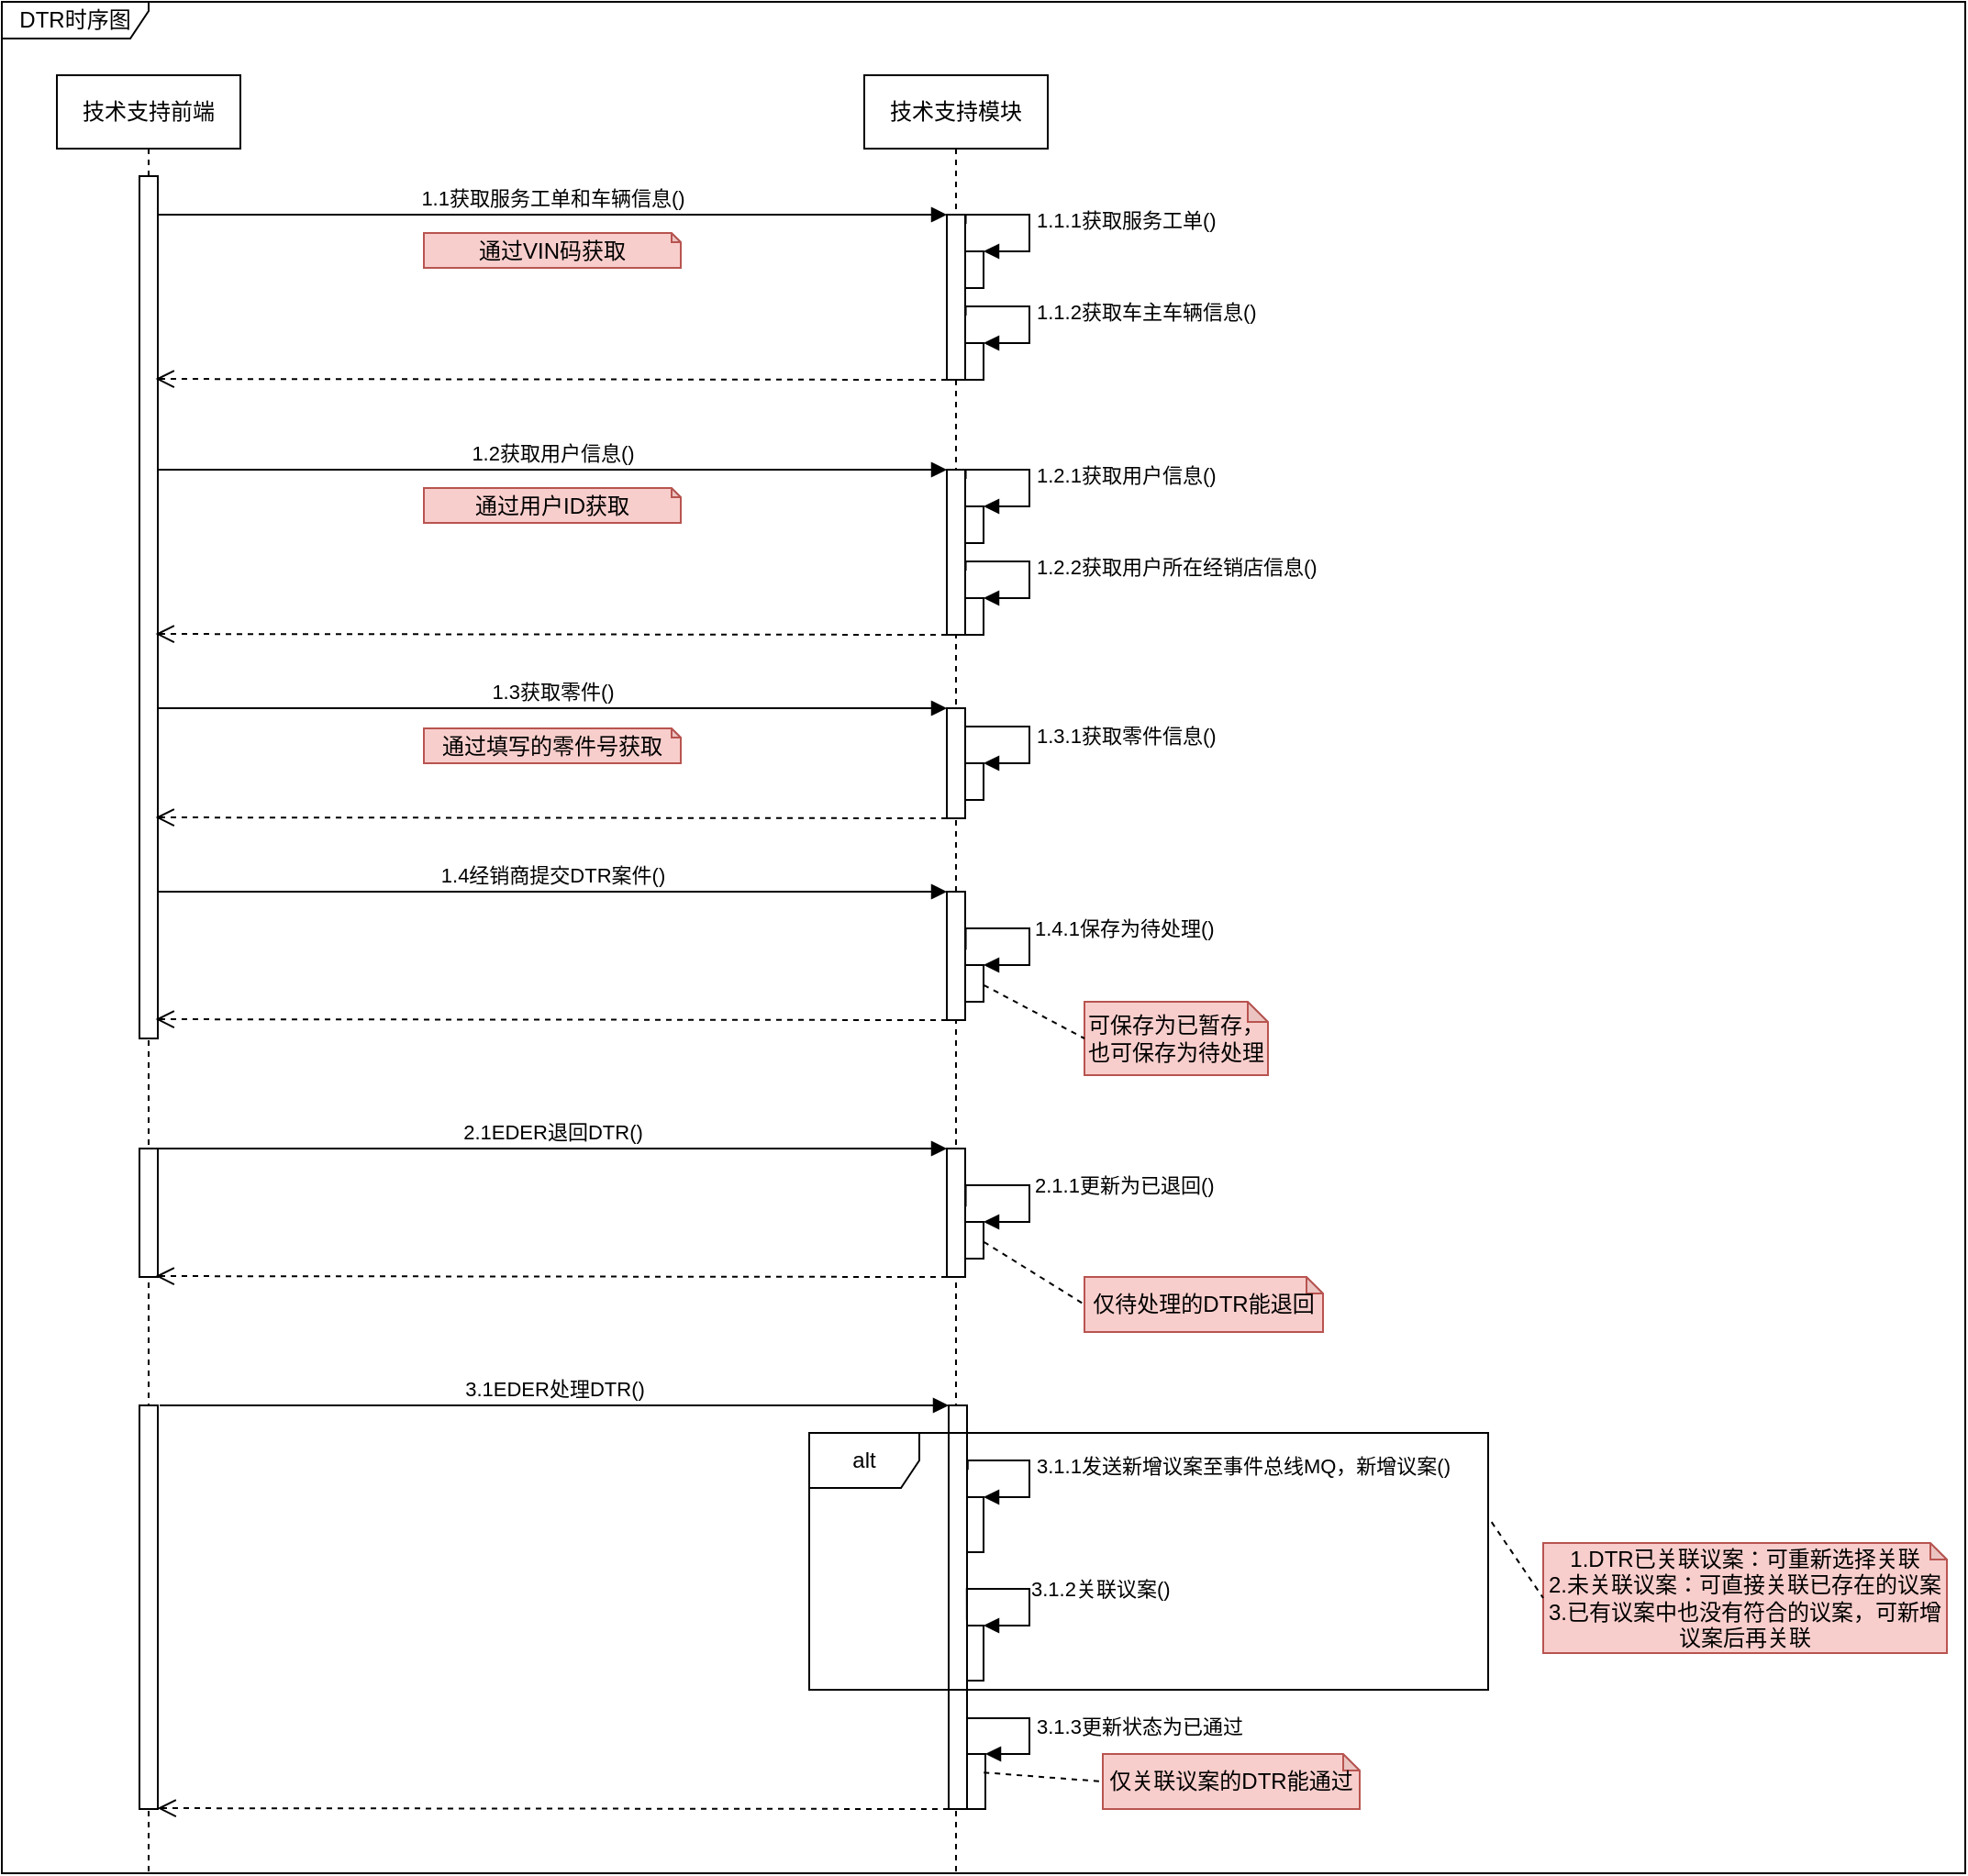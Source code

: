 <mxfile version="16.2.4" type="github" pages="5">
  <diagram id="cKsRXHx9oW5TLlW4O9Td" name="DTR时序图">
    <mxGraphModel dx="1483" dy="827" grid="1" gridSize="10" guides="1" tooltips="1" connect="1" arrows="1" fold="1" page="1" pageScale="1" pageWidth="827" pageHeight="1169" math="0" shadow="0">
      <root>
        <mxCell id="IoVDs216V9Fv6QdhzG9g-0" />
        <mxCell id="IoVDs216V9Fv6QdhzG9g-1" parent="IoVDs216V9Fv6QdhzG9g-0" />
        <mxCell id="D7KoAtK2fCVZ2LbQlsdI-1" value="技术支持模块" style="shape=umlLifeline;perimeter=lifelinePerimeter;whiteSpace=wrap;html=1;container=1;collapsible=0;recursiveResize=0;outlineConnect=0;" parent="IoVDs216V9Fv6QdhzG9g-1" vertex="1">
          <mxGeometry x="520" y="80" width="100" height="980" as="geometry" />
        </mxCell>
        <mxCell id="D7KoAtK2fCVZ2LbQlsdI-4" value="" style="html=1;points=[];perimeter=orthogonalPerimeter;" parent="D7KoAtK2fCVZ2LbQlsdI-1" vertex="1">
          <mxGeometry x="45" y="215" width="10" height="90" as="geometry" />
        </mxCell>
        <mxCell id="D7KoAtK2fCVZ2LbQlsdI-7" value="" style="html=1;points=[];perimeter=orthogonalPerimeter;" parent="D7KoAtK2fCVZ2LbQlsdI-1" vertex="1">
          <mxGeometry x="55" y="235" width="10" height="20" as="geometry" />
        </mxCell>
        <mxCell id="D7KoAtK2fCVZ2LbQlsdI-8" value="1.2.1获取用户信息()" style="edgeStyle=orthogonalEdgeStyle;html=1;align=left;spacingLeft=2;endArrow=block;rounded=0;entryX=1;entryY=0;exitX=1.028;exitY=0.166;exitDx=0;exitDy=0;exitPerimeter=0;" parent="D7KoAtK2fCVZ2LbQlsdI-1" target="D7KoAtK2fCVZ2LbQlsdI-7" edge="1">
          <mxGeometry relative="1" as="geometry">
            <mxPoint x="55.28" y="219.94" as="sourcePoint" />
            <Array as="points">
              <mxPoint x="90" y="215" />
              <mxPoint x="90" y="235" />
            </Array>
          </mxGeometry>
        </mxCell>
        <mxCell id="9OYWFIVXcWKs4Kt3WgAo-0" value="" style="html=1;points=[];perimeter=orthogonalPerimeter;fillColor=#FFFFFF;" parent="D7KoAtK2fCVZ2LbQlsdI-1" vertex="1">
          <mxGeometry x="55" y="845" width="10" height="30" as="geometry" />
        </mxCell>
        <mxCell id="9OYWFIVXcWKs4Kt3WgAo-7" value="" style="html=1;points=[];perimeter=orthogonalPerimeter;fillColor=#FFFFFF;" parent="D7KoAtK2fCVZ2LbQlsdI-1" vertex="1">
          <mxGeometry x="55" y="775" width="10" height="30" as="geometry" />
        </mxCell>
        <mxCell id="9OYWFIVXcWKs4Kt3WgAo-15" value="" style="html=1;points=[];perimeter=orthogonalPerimeter;fillColor=#FFFFFF;" parent="D7KoAtK2fCVZ2LbQlsdI-1" vertex="1">
          <mxGeometry x="56" y="915" width="10" height="30" as="geometry" />
        </mxCell>
        <mxCell id="D7KoAtK2fCVZ2LbQlsdI-2" value="技术支持前端" style="shape=umlLifeline;perimeter=lifelinePerimeter;whiteSpace=wrap;html=1;container=1;collapsible=0;recursiveResize=0;outlineConnect=0;" parent="IoVDs216V9Fv6QdhzG9g-1" vertex="1">
          <mxGeometry x="80" y="80" width="100" height="980" as="geometry" />
        </mxCell>
        <mxCell id="D7KoAtK2fCVZ2LbQlsdI-3" value="" style="html=1;points=[];perimeter=orthogonalPerimeter;" parent="D7KoAtK2fCVZ2LbQlsdI-2" vertex="1">
          <mxGeometry x="45" y="55" width="10" height="470" as="geometry" />
        </mxCell>
        <mxCell id="9p5YEqd-RMbACSkKxZzz-8" value="" style="html=1;points=[];perimeter=orthogonalPerimeter;fillColor=#FFFFFF;" parent="D7KoAtK2fCVZ2LbQlsdI-2" vertex="1">
          <mxGeometry x="45" y="585" width="10" height="70" as="geometry" />
        </mxCell>
        <mxCell id="D7KoAtK2fCVZ2LbQlsdI-5" value="1.2获取用户信息()" style="html=1;verticalAlign=bottom;endArrow=block;entryX=0;entryY=0;rounded=0;" parent="IoVDs216V9Fv6QdhzG9g-1" target="D7KoAtK2fCVZ2LbQlsdI-4" edge="1">
          <mxGeometry relative="1" as="geometry">
            <mxPoint x="135.0" y="295.0" as="sourcePoint" />
          </mxGeometry>
        </mxCell>
        <mxCell id="D7KoAtK2fCVZ2LbQlsdI-6" value="" style="html=1;verticalAlign=bottom;endArrow=open;dashed=1;endSize=8;exitX=0;exitY=0.95;rounded=0;entryX=0.881;entryY=0.999;entryDx=0;entryDy=0;entryPerimeter=0;" parent="IoVDs216V9Fv6QdhzG9g-1" edge="1">
          <mxGeometry relative="1" as="geometry">
            <mxPoint x="133.81" y="384.53" as="targetPoint" />
            <mxPoint x="565" y="385" as="sourcePoint" />
          </mxGeometry>
        </mxCell>
        <mxCell id="gekBPJxxY0JSTuSGeTiJ-0" value="" style="html=1;points=[];perimeter=orthogonalPerimeter;" parent="IoVDs216V9Fv6QdhzG9g-1" vertex="1">
          <mxGeometry x="565" y="425" width="10" height="60" as="geometry" />
        </mxCell>
        <mxCell id="gekBPJxxY0JSTuSGeTiJ-1" value="" style="html=1;points=[];perimeter=orthogonalPerimeter;" parent="IoVDs216V9Fv6QdhzG9g-1" vertex="1">
          <mxGeometry x="575" y="455" width="10" height="20" as="geometry" />
        </mxCell>
        <mxCell id="gekBPJxxY0JSTuSGeTiJ-2" value="1.3.1获取零件信息()" style="edgeStyle=orthogonalEdgeStyle;html=1;align=left;spacingLeft=2;endArrow=block;rounded=0;entryX=1;entryY=0;exitX=1.028;exitY=0.166;exitDx=0;exitDy=0;exitPerimeter=0;" parent="IoVDs216V9Fv6QdhzG9g-1" source="gekBPJxxY0JSTuSGeTiJ-0" target="gekBPJxxY0JSTuSGeTiJ-1" edge="1">
          <mxGeometry relative="1" as="geometry">
            <mxPoint x="50" y="355" as="sourcePoint" />
            <Array as="points">
              <mxPoint x="610" y="435" />
              <mxPoint x="610" y="455" />
            </Array>
          </mxGeometry>
        </mxCell>
        <mxCell id="gekBPJxxY0JSTuSGeTiJ-3" value="1.3获取零件()" style="html=1;verticalAlign=bottom;endArrow=block;entryX=0;entryY=0;rounded=0;" parent="IoVDs216V9Fv6QdhzG9g-1" target="gekBPJxxY0JSTuSGeTiJ-0" edge="1">
          <mxGeometry relative="1" as="geometry">
            <mxPoint x="135" y="425" as="sourcePoint" />
          </mxGeometry>
        </mxCell>
        <mxCell id="gekBPJxxY0JSTuSGeTiJ-4" value="" style="html=1;verticalAlign=bottom;endArrow=open;dashed=1;endSize=8;exitX=0;exitY=0.95;rounded=0;entryX=0.881;entryY=0.999;entryDx=0;entryDy=0;entryPerimeter=0;" parent="IoVDs216V9Fv6QdhzG9g-1" edge="1">
          <mxGeometry relative="1" as="geometry">
            <mxPoint x="133.81" y="484.53" as="targetPoint" />
            <mxPoint x="565" y="485" as="sourcePoint" />
          </mxGeometry>
        </mxCell>
        <mxCell id="gekBPJxxY0JSTuSGeTiJ-5" value="" style="html=1;points=[];perimeter=orthogonalPerimeter;" parent="IoVDs216V9Fv6QdhzG9g-1" vertex="1">
          <mxGeometry x="575" y="365" width="10" height="20" as="geometry" />
        </mxCell>
        <mxCell id="gekBPJxxY0JSTuSGeTiJ-6" value="1.2.2获取用户所在经销店信息()" style="edgeStyle=orthogonalEdgeStyle;html=1;align=left;spacingLeft=2;endArrow=block;rounded=0;entryX=1;entryY=0;exitX=1.028;exitY=0.166;exitDx=0;exitDy=0;exitPerimeter=0;" parent="IoVDs216V9Fv6QdhzG9g-1" target="gekBPJxxY0JSTuSGeTiJ-5" edge="1">
          <mxGeometry relative="1" as="geometry">
            <mxPoint x="575.28" y="349.94" as="sourcePoint" />
            <Array as="points">
              <mxPoint x="610" y="345" />
              <mxPoint x="610" y="365" />
            </Array>
          </mxGeometry>
        </mxCell>
        <mxCell id="RPBsQV_w16bTpnQNkWs2-0" value="" style="html=1;points=[];perimeter=orthogonalPerimeter;" parent="IoVDs216V9Fv6QdhzG9g-1" vertex="1">
          <mxGeometry x="565" y="525" width="10" height="70" as="geometry" />
        </mxCell>
        <mxCell id="RPBsQV_w16bTpnQNkWs2-1" value="" style="html=1;points=[];perimeter=orthogonalPerimeter;" parent="IoVDs216V9Fv6QdhzG9g-1" vertex="1">
          <mxGeometry x="575" y="565" width="10" height="20" as="geometry" />
        </mxCell>
        <mxCell id="RPBsQV_w16bTpnQNkWs2-2" value="1.4.1保存为待处理()" style="edgeStyle=orthogonalEdgeStyle;html=1;align=left;spacingLeft=2;endArrow=block;rounded=0;entryX=1;entryY=0;exitX=1.028;exitY=0.166;exitDx=0;exitDy=0;exitPerimeter=0;" parent="IoVDs216V9Fv6QdhzG9g-1" target="RPBsQV_w16bTpnQNkWs2-1" edge="1">
          <mxGeometry relative="1" as="geometry">
            <mxPoint x="575.28" y="556.58" as="sourcePoint" />
            <Array as="points">
              <mxPoint x="610" y="545" />
              <mxPoint x="610" y="565" />
            </Array>
          </mxGeometry>
        </mxCell>
        <mxCell id="RPBsQV_w16bTpnQNkWs2-3" value="1.4经销商提交DTR案件()" style="html=1;verticalAlign=bottom;endArrow=block;entryX=0;entryY=0;rounded=0;" parent="IoVDs216V9Fv6QdhzG9g-1" target="RPBsQV_w16bTpnQNkWs2-0" edge="1">
          <mxGeometry relative="1" as="geometry">
            <mxPoint x="135.0" y="525" as="sourcePoint" />
          </mxGeometry>
        </mxCell>
        <mxCell id="RPBsQV_w16bTpnQNkWs2-4" value="" style="html=1;verticalAlign=bottom;endArrow=open;dashed=1;endSize=8;exitX=0;exitY=0.95;rounded=0;entryX=0.881;entryY=0.999;entryDx=0;entryDy=0;entryPerimeter=0;" parent="IoVDs216V9Fv6QdhzG9g-1" edge="1">
          <mxGeometry relative="1" as="geometry">
            <mxPoint x="133.81" y="594.53" as="targetPoint" />
            <mxPoint x="565" y="595" as="sourcePoint" />
          </mxGeometry>
        </mxCell>
        <mxCell id="RPBsQV_w16bTpnQNkWs2-10" value="" style="html=1;points=[];perimeter=orthogonalPerimeter;" parent="IoVDs216V9Fv6QdhzG9g-1" vertex="1">
          <mxGeometry x="565" y="156" width="10" height="90" as="geometry" />
        </mxCell>
        <mxCell id="RPBsQV_w16bTpnQNkWs2-11" value="" style="html=1;points=[];perimeter=orthogonalPerimeter;" parent="IoVDs216V9Fv6QdhzG9g-1" vertex="1">
          <mxGeometry x="575" y="176" width="10" height="20" as="geometry" />
        </mxCell>
        <mxCell id="RPBsQV_w16bTpnQNkWs2-12" value="1.1.1获取服务工单()" style="edgeStyle=orthogonalEdgeStyle;html=1;align=left;spacingLeft=2;endArrow=block;rounded=0;entryX=1;entryY=0;exitX=1.028;exitY=0.166;exitDx=0;exitDy=0;exitPerimeter=0;" parent="IoVDs216V9Fv6QdhzG9g-1" target="RPBsQV_w16bTpnQNkWs2-11" edge="1">
          <mxGeometry relative="1" as="geometry">
            <mxPoint x="575.28" y="160.94" as="sourcePoint" />
            <Array as="points">
              <mxPoint x="610" y="156" />
              <mxPoint x="610" y="176" />
            </Array>
          </mxGeometry>
        </mxCell>
        <mxCell id="RPBsQV_w16bTpnQNkWs2-13" value="1.1获取服务工单和车辆信息()" style="html=1;verticalAlign=bottom;endArrow=block;entryX=0;entryY=0;rounded=0;" parent="IoVDs216V9Fv6QdhzG9g-1" target="RPBsQV_w16bTpnQNkWs2-10" edge="1">
          <mxGeometry relative="1" as="geometry">
            <mxPoint x="135.0" y="156.0" as="sourcePoint" />
          </mxGeometry>
        </mxCell>
        <mxCell id="RPBsQV_w16bTpnQNkWs2-14" value="" style="html=1;verticalAlign=bottom;endArrow=open;dashed=1;endSize=8;exitX=0;exitY=0.95;rounded=0;entryX=0.881;entryY=0.999;entryDx=0;entryDy=0;entryPerimeter=0;" parent="IoVDs216V9Fv6QdhzG9g-1" edge="1">
          <mxGeometry relative="1" as="geometry">
            <mxPoint x="133.81" y="245.53" as="targetPoint" />
            <mxPoint x="565" y="246" as="sourcePoint" />
          </mxGeometry>
        </mxCell>
        <mxCell id="RPBsQV_w16bTpnQNkWs2-15" value="" style="html=1;points=[];perimeter=orthogonalPerimeter;" parent="IoVDs216V9Fv6QdhzG9g-1" vertex="1">
          <mxGeometry x="575" y="226" width="10" height="20" as="geometry" />
        </mxCell>
        <mxCell id="RPBsQV_w16bTpnQNkWs2-16" value="1.1.2获取车主车辆信息()" style="edgeStyle=orthogonalEdgeStyle;html=1;align=left;spacingLeft=2;endArrow=block;rounded=0;entryX=1;entryY=0;exitX=1.028;exitY=0.166;exitDx=0;exitDy=0;exitPerimeter=0;" parent="IoVDs216V9Fv6QdhzG9g-1" target="RPBsQV_w16bTpnQNkWs2-15" edge="1">
          <mxGeometry relative="1" as="geometry">
            <mxPoint x="575.28" y="210.94" as="sourcePoint" />
            <Array as="points">
              <mxPoint x="610" y="206" />
              <mxPoint x="610" y="226" />
            </Array>
          </mxGeometry>
        </mxCell>
        <mxCell id="zlaXa4DuHD3fWVorX1YU-0" value="通过VIN码获取" style="shape=note;whiteSpace=wrap;html=1;backgroundOutline=1;darkOpacity=0.05;size=5;fillColor=#f8cecc;strokeColor=#b85450;" parent="IoVDs216V9Fv6QdhzG9g-1" vertex="1">
          <mxGeometry x="280" y="166" width="140" height="19" as="geometry" />
        </mxCell>
        <mxCell id="zlaXa4DuHD3fWVorX1YU-1" value="通过用户ID获取" style="shape=note;whiteSpace=wrap;html=1;backgroundOutline=1;darkOpacity=0.05;size=5;fillColor=#f8cecc;strokeColor=#b85450;" parent="IoVDs216V9Fv6QdhzG9g-1" vertex="1">
          <mxGeometry x="280" y="305" width="140" height="19" as="geometry" />
        </mxCell>
        <mxCell id="zlaXa4DuHD3fWVorX1YU-2" value="通过填写的零件号获取" style="shape=note;whiteSpace=wrap;html=1;backgroundOutline=1;darkOpacity=0.05;size=5;fillColor=#f8cecc;strokeColor=#b85450;" parent="IoVDs216V9Fv6QdhzG9g-1" vertex="1">
          <mxGeometry x="280" y="436" width="140" height="19" as="geometry" />
        </mxCell>
        <mxCell id="ZJj1nQsu_qz28lxrPHCl-0" value="可保存为已暂存，也可保存为待处理" style="shape=note;whiteSpace=wrap;html=1;backgroundOutline=1;darkOpacity=0.05;fillColor=#f8cecc;strokeColor=#b85450;size=11;" parent="IoVDs216V9Fv6QdhzG9g-1" vertex="1">
          <mxGeometry x="640" y="585" width="100" height="40" as="geometry" />
        </mxCell>
        <mxCell id="cirDGncQVs1JiH4k2Etf-0" value="" style="endArrow=none;dashed=1;html=1;rounded=0;entryX=0;entryY=0.5;entryDx=0;entryDy=0;entryPerimeter=0;exitX=1.012;exitY=0.544;exitDx=0;exitDy=0;exitPerimeter=0;" parent="IoVDs216V9Fv6QdhzG9g-1" source="RPBsQV_w16bTpnQNkWs2-1" target="ZJj1nQsu_qz28lxrPHCl-0" edge="1">
          <mxGeometry width="50" height="50" relative="1" as="geometry">
            <mxPoint x="330" y="605" as="sourcePoint" />
            <mxPoint x="380" y="555" as="targetPoint" />
          </mxGeometry>
        </mxCell>
        <mxCell id="cirDGncQVs1JiH4k2Etf-1" value="" style="html=1;points=[];perimeter=orthogonalPerimeter;fillColor=#FFFFFF;" parent="IoVDs216V9Fv6QdhzG9g-1" vertex="1">
          <mxGeometry x="125" y="805" width="10" height="220" as="geometry" />
        </mxCell>
        <mxCell id="cirDGncQVs1JiH4k2Etf-2" value="" style="html=1;points=[];perimeter=orthogonalPerimeter;" parent="IoVDs216V9Fv6QdhzG9g-1" vertex="1">
          <mxGeometry x="566" y="805" width="10" height="220" as="geometry" />
        </mxCell>
        <mxCell id="cirDGncQVs1JiH4k2Etf-5" value="3.1EDER处理DTR()" style="html=1;verticalAlign=bottom;endArrow=block;entryX=0;entryY=0;rounded=0;" parent="IoVDs216V9Fv6QdhzG9g-1" target="cirDGncQVs1JiH4k2Etf-2" edge="1">
          <mxGeometry relative="1" as="geometry">
            <mxPoint x="136" y="805" as="sourcePoint" />
          </mxGeometry>
        </mxCell>
        <mxCell id="cirDGncQVs1JiH4k2Etf-6" value="" style="html=1;verticalAlign=bottom;endArrow=open;dashed=1;endSize=8;exitX=0;exitY=0.95;rounded=0;entryX=0.881;entryY=0.999;entryDx=0;entryDy=0;entryPerimeter=0;" parent="IoVDs216V9Fv6QdhzG9g-1" edge="1">
          <mxGeometry relative="1" as="geometry">
            <mxPoint x="134.81" y="1024.53" as="targetPoint" />
            <mxPoint x="566" y="1025" as="sourcePoint" />
          </mxGeometry>
        </mxCell>
        <mxCell id="9OYWFIVXcWKs4Kt3WgAo-1" value="3.1.2关联议案()" style="edgeStyle=orthogonalEdgeStyle;html=1;align=left;spacingLeft=2;endArrow=block;rounded=0;entryX=1;entryY=0;exitX=0.993;exitY=0.168;exitDx=0;exitDy=0;exitPerimeter=0;" parent="IoVDs216V9Fv6QdhzG9g-1" target="9OYWFIVXcWKs4Kt3WgAo-0" edge="1">
          <mxGeometry relative="1" as="geometry">
            <mxPoint x="575.93" y="921.96" as="sourcePoint" />
            <Array as="points">
              <mxPoint x="610" y="905" />
              <mxPoint x="610" y="925" />
            </Array>
          </mxGeometry>
        </mxCell>
        <mxCell id="9OYWFIVXcWKs4Kt3WgAo-8" value="3.1.1发送新增议案至事件总线MQ，新增议案()" style="edgeStyle=orthogonalEdgeStyle;html=1;align=left;spacingLeft=2;endArrow=block;rounded=0;entryX=1;entryY=0;exitX=1.035;exitY=0.478;exitDx=0;exitDy=0;exitPerimeter=0;" parent="IoVDs216V9Fv6QdhzG9g-1" edge="1">
          <mxGeometry relative="1" as="geometry">
            <mxPoint x="576.35" y="840.16" as="sourcePoint" />
            <Array as="points">
              <mxPoint x="610" y="835" />
              <mxPoint x="610" y="855" />
            </Array>
            <mxPoint x="585" y="855" as="targetPoint" />
          </mxGeometry>
        </mxCell>
        <mxCell id="9OYWFIVXcWKs4Kt3WgAo-16" value="3.1.3更新状态为已通过" style="edgeStyle=orthogonalEdgeStyle;html=1;align=left;spacingLeft=2;endArrow=block;rounded=0;entryX=1;entryY=0;exitX=0.96;exitY=0.775;exitDx=0;exitDy=0;exitPerimeter=0;" parent="IoVDs216V9Fv6QdhzG9g-1" target="9OYWFIVXcWKs4Kt3WgAo-15" edge="1">
          <mxGeometry relative="1" as="geometry">
            <mxPoint x="575.6" y="975.5" as="sourcePoint" />
            <Array as="points">
              <mxPoint x="610" y="976" />
              <mxPoint x="610" y="995" />
            </Array>
          </mxGeometry>
        </mxCell>
        <mxCell id="9p5YEqd-RMbACSkKxZzz-1" value="" style="html=1;points=[];perimeter=orthogonalPerimeter;" parent="IoVDs216V9Fv6QdhzG9g-1" vertex="1">
          <mxGeometry x="565" y="665" width="10" height="70" as="geometry" />
        </mxCell>
        <mxCell id="9p5YEqd-RMbACSkKxZzz-2" value="" style="html=1;points=[];perimeter=orthogonalPerimeter;" parent="IoVDs216V9Fv6QdhzG9g-1" vertex="1">
          <mxGeometry x="575" y="705" width="10" height="20" as="geometry" />
        </mxCell>
        <mxCell id="9p5YEqd-RMbACSkKxZzz-3" value="2.1.1更新为已退回()" style="edgeStyle=orthogonalEdgeStyle;html=1;align=left;spacingLeft=2;endArrow=block;rounded=0;entryX=1;entryY=0;exitX=1.028;exitY=0.166;exitDx=0;exitDy=0;exitPerimeter=0;" parent="IoVDs216V9Fv6QdhzG9g-1" target="9p5YEqd-RMbACSkKxZzz-2" edge="1">
          <mxGeometry relative="1" as="geometry">
            <mxPoint x="575.28" y="696.58" as="sourcePoint" />
            <Array as="points">
              <mxPoint x="610" y="685" />
              <mxPoint x="610" y="705" />
            </Array>
          </mxGeometry>
        </mxCell>
        <mxCell id="9p5YEqd-RMbACSkKxZzz-4" value="2.1EDER退回DTR()" style="html=1;verticalAlign=bottom;endArrow=block;entryX=0;entryY=0;rounded=0;" parent="IoVDs216V9Fv6QdhzG9g-1" target="9p5YEqd-RMbACSkKxZzz-1" edge="1">
          <mxGeometry relative="1" as="geometry">
            <mxPoint x="135" y="665" as="sourcePoint" />
          </mxGeometry>
        </mxCell>
        <mxCell id="9p5YEqd-RMbACSkKxZzz-5" value="" style="html=1;verticalAlign=bottom;endArrow=open;dashed=1;endSize=8;exitX=0;exitY=0.95;rounded=0;entryX=0.881;entryY=0.999;entryDx=0;entryDy=0;entryPerimeter=0;" parent="IoVDs216V9Fv6QdhzG9g-1" edge="1">
          <mxGeometry relative="1" as="geometry">
            <mxPoint x="133.81" y="734.53" as="targetPoint" />
            <mxPoint x="565" y="735" as="sourcePoint" />
          </mxGeometry>
        </mxCell>
        <mxCell id="9p5YEqd-RMbACSkKxZzz-6" value="仅待处理的DTR能退回" style="shape=note;whiteSpace=wrap;html=1;backgroundOutline=1;darkOpacity=0.05;fillColor=#f8cecc;strokeColor=#b85450;size=9;" parent="IoVDs216V9Fv6QdhzG9g-1" vertex="1">
          <mxGeometry x="640" y="735" width="130" height="30" as="geometry" />
        </mxCell>
        <mxCell id="9p5YEqd-RMbACSkKxZzz-7" value="" style="endArrow=none;dashed=1;html=1;rounded=0;entryX=0;entryY=0.5;entryDx=0;entryDy=0;entryPerimeter=0;exitX=1.012;exitY=0.544;exitDx=0;exitDy=0;exitPerimeter=0;" parent="IoVDs216V9Fv6QdhzG9g-1" source="9p5YEqd-RMbACSkKxZzz-2" target="9p5YEqd-RMbACSkKxZzz-6" edge="1">
          <mxGeometry width="50" height="50" relative="1" as="geometry">
            <mxPoint x="330" y="745" as="sourcePoint" />
            <mxPoint x="380" y="695" as="targetPoint" />
          </mxGeometry>
        </mxCell>
        <mxCell id="9p5YEqd-RMbACSkKxZzz-20" value="DTR时序图" style="shape=umlFrame;whiteSpace=wrap;html=1;fillColor=#FFFFFF;width=80;height=20;" parent="IoVDs216V9Fv6QdhzG9g-1" vertex="1">
          <mxGeometry x="50" y="40" width="1070" height="1020" as="geometry" />
        </mxCell>
        <mxCell id="xhVN4SAc53TRXgxCug_b-2" value="alt" style="shape=umlFrame;whiteSpace=wrap;html=1;fillColor=#FFFFFF;" parent="IoVDs216V9Fv6QdhzG9g-1" vertex="1">
          <mxGeometry x="490" y="820" width="370" height="140" as="geometry" />
        </mxCell>
        <mxCell id="xhVN4SAc53TRXgxCug_b-3" value="1.DTR已关联议案：可重新选择关联&lt;br&gt;2.未关联议案：可直接关联已存在的议案&lt;br&gt;3.已有议案中也没有符合的议案，可新增议案后再关联" style="shape=note;whiteSpace=wrap;html=1;backgroundOutline=1;darkOpacity=0.05;fillColor=#f8cecc;strokeColor=#b85450;size=9;" parent="IoVDs216V9Fv6QdhzG9g-1" vertex="1">
          <mxGeometry x="890" y="880" width="220" height="60" as="geometry" />
        </mxCell>
        <mxCell id="xhVN4SAc53TRXgxCug_b-4" value="" style="endArrow=none;dashed=1;html=1;rounded=0;entryX=0;entryY=0.5;entryDx=0;entryDy=0;entryPerimeter=0;exitX=1.005;exitY=0.347;exitDx=0;exitDy=0;exitPerimeter=0;" parent="IoVDs216V9Fv6QdhzG9g-1" source="xhVN4SAc53TRXgxCug_b-2" target="xhVN4SAc53TRXgxCug_b-3" edge="1">
          <mxGeometry width="50" height="50" relative="1" as="geometry">
            <mxPoint x="610" y="890" as="sourcePoint" />
            <mxPoint x="660" y="840" as="targetPoint" />
          </mxGeometry>
        </mxCell>
        <mxCell id="xhVN4SAc53TRXgxCug_b-5" value="仅关联议案的DTR能通过" style="shape=note;whiteSpace=wrap;html=1;backgroundOutline=1;darkOpacity=0.05;fillColor=#f8cecc;strokeColor=#b85450;size=9;" parent="IoVDs216V9Fv6QdhzG9g-1" vertex="1">
          <mxGeometry x="650" y="995" width="140" height="30" as="geometry" />
        </mxCell>
        <mxCell id="xhVN4SAc53TRXgxCug_b-6" value="" style="endArrow=none;dashed=1;html=1;rounded=0;entryX=0;entryY=0.5;entryDx=0;entryDy=0;entryPerimeter=0;exitX=0.912;exitY=0.337;exitDx=0;exitDy=0;exitPerimeter=0;" parent="IoVDs216V9Fv6QdhzG9g-1" source="9OYWFIVXcWKs4Kt3WgAo-15" target="xhVN4SAc53TRXgxCug_b-5" edge="1">
          <mxGeometry width="50" height="50" relative="1" as="geometry">
            <mxPoint x="871.85" y="878.58" as="sourcePoint" />
            <mxPoint x="900" y="920" as="targetPoint" />
          </mxGeometry>
        </mxCell>
      </root>
    </mxGraphModel>
  </diagram>
  <diagram id="V0s0wlpr_3-9tdm5yaTr" name="DTR聚合根">
    <mxGraphModel dx="1038" dy="979" grid="1" gridSize="10" guides="1" tooltips="1" connect="1" arrows="1" fold="1" page="0" pageScale="1" pageWidth="827" pageHeight="1169" background="none" math="0" shadow="0">
      <root>
        <mxCell id="WmhHNf8XsClNrqrAS_oT-0" />
        <mxCell id="WmhHNf8XsClNrqrAS_oT-1" parent="WmhHNf8XsClNrqrAS_oT-0" />
        <mxCell id="WmhHNf8XsClNrqrAS_oT-82" value="担当配置" style="shape=table;startSize=30;container=1;collapsible=1;childLayout=tableLayout;fixedRows=1;rowLines=0;fontStyle=1;align=center;resizeLast=1;rounded=0;fillColor=#CFC86B;strokeColor=default;swimlaneLine=1;shadow=0;labelBorderColor=none;labelBackgroundColor=none;" parent="WmhHNf8XsClNrqrAS_oT-1" vertex="1">
          <mxGeometry x="560" y="300" width="180" height="150" as="geometry" />
        </mxCell>
        <mxCell id="WmhHNf8XsClNrqrAS_oT-83" value="" style="shape=partialRectangle;collapsible=0;dropTarget=0;pointerEvents=0;fillColor=#CFC86B;top=0;left=0;bottom=0;right=0;points=[[0,0.5],[1,0.5]];portConstraint=eastwest;rounded=1;strokeColor=default;swimlaneLine=1;shadow=0;labelBorderColor=none;labelBackgroundColor=none;" parent="WmhHNf8XsClNrqrAS_oT-82" vertex="1">
          <mxGeometry y="30" width="180" height="30" as="geometry" />
        </mxCell>
        <mxCell id="WmhHNf8XsClNrqrAS_oT-84" value="PK" style="shape=partialRectangle;connectable=0;fillColor=#CFC86B;top=0;left=0;bottom=0;right=0;editable=1;overflow=hidden;rounded=1;fontStyle=1;strokeColor=default;swimlaneLine=1;shadow=0;labelBorderColor=none;labelBackgroundColor=none;" parent="WmhHNf8XsClNrqrAS_oT-83" vertex="1">
          <mxGeometry width="30" height="30" as="geometry">
            <mxRectangle width="30" height="30" as="alternateBounds" />
          </mxGeometry>
        </mxCell>
        <mxCell id="WmhHNf8XsClNrqrAS_oT-85" value="ID" style="shape=partialRectangle;connectable=0;fillColor=#CFC86B;top=0;left=0;bottom=0;right=0;align=left;spacingLeft=6;overflow=hidden;rounded=1;fontStyle=1;strokeColor=default;swimlaneLine=1;shadow=0;labelBorderColor=none;labelBackgroundColor=none;" parent="WmhHNf8XsClNrqrAS_oT-83" vertex="1">
          <mxGeometry x="30" width="150" height="30" as="geometry">
            <mxRectangle width="150" height="30" as="alternateBounds" />
          </mxGeometry>
        </mxCell>
        <mxCell id="WmhHNf8XsClNrqrAS_oT-86" value="" style="shape=partialRectangle;collapsible=0;dropTarget=0;pointerEvents=0;fillColor=#CFC86B;top=0;left=0;bottom=0;right=0;points=[[0,0.5],[1,0.5]];portConstraint=eastwest;rounded=1;strokeColor=default;swimlaneLine=1;shadow=0;labelBorderColor=none;labelBackgroundColor=none;" parent="WmhHNf8XsClNrqrAS_oT-82" vertex="1">
          <mxGeometry y="60" width="180" height="30" as="geometry" />
        </mxCell>
        <mxCell id="WmhHNf8XsClNrqrAS_oT-87" value="" style="shape=partialRectangle;connectable=0;fillColor=#CFC86B;top=0;left=0;bottom=0;right=0;editable=1;overflow=hidden;rounded=1;strokeColor=default;swimlaneLine=1;shadow=0;labelBorderColor=none;labelBackgroundColor=none;" parent="WmhHNf8XsClNrqrAS_oT-86" vertex="1">
          <mxGeometry width="30" height="30" as="geometry">
            <mxRectangle width="30" height="30" as="alternateBounds" />
          </mxGeometry>
        </mxCell>
        <mxCell id="WmhHNf8XsClNrqrAS_oT-88" value="所属部门" style="shape=partialRectangle;connectable=0;fillColor=#CFC86B;top=0;left=0;bottom=0;right=0;align=left;spacingLeft=6;overflow=hidden;rounded=1;strokeColor=default;swimlaneLine=1;shadow=0;labelBorderColor=none;labelBackgroundColor=none;" parent="WmhHNf8XsClNrqrAS_oT-86" vertex="1">
          <mxGeometry x="30" width="150" height="30" as="geometry">
            <mxRectangle width="150" height="30" as="alternateBounds" />
          </mxGeometry>
        </mxCell>
        <mxCell id="WmhHNf8XsClNrqrAS_oT-89" style="shape=partialRectangle;collapsible=0;dropTarget=0;pointerEvents=0;fillColor=#CFC86B;top=0;left=0;bottom=0;right=0;points=[[0,0.5],[1,0.5]];portConstraint=eastwest;rounded=1;strokeColor=default;swimlaneLine=1;shadow=0;labelBorderColor=none;labelBackgroundColor=none;" parent="WmhHNf8XsClNrqrAS_oT-82" vertex="1">
          <mxGeometry y="90" width="180" height="30" as="geometry" />
        </mxCell>
        <mxCell id="WmhHNf8XsClNrqrAS_oT-90" style="shape=partialRectangle;connectable=0;fillColor=#CFC86B;top=0;left=0;bottom=0;right=0;editable=1;overflow=hidden;rounded=1;strokeColor=default;swimlaneLine=1;shadow=0;labelBorderColor=none;labelBackgroundColor=none;" parent="WmhHNf8XsClNrqrAS_oT-89" vertex="1">
          <mxGeometry width="30" height="30" as="geometry">
            <mxRectangle width="30" height="30" as="alternateBounds" />
          </mxGeometry>
        </mxCell>
        <mxCell id="WmhHNf8XsClNrqrAS_oT-91" value="联系电话" style="shape=partialRectangle;connectable=0;fillColor=#CFC86B;top=0;left=0;bottom=0;right=0;align=left;spacingLeft=6;overflow=hidden;rounded=1;strokeColor=default;swimlaneLine=1;shadow=0;labelBorderColor=none;labelBackgroundColor=none;" parent="WmhHNf8XsClNrqrAS_oT-89" vertex="1">
          <mxGeometry x="30" width="150" height="30" as="geometry">
            <mxRectangle width="150" height="30" as="alternateBounds" />
          </mxGeometry>
        </mxCell>
        <mxCell id="WmhHNf8XsClNrqrAS_oT-92" style="shape=partialRectangle;collapsible=0;dropTarget=0;pointerEvents=0;fillColor=#CFC86B;top=0;left=0;bottom=0;right=0;points=[[0,0.5],[1,0.5]];portConstraint=eastwest;rounded=1;strokeColor=default;swimlaneLine=1;shadow=0;labelBorderColor=none;labelBackgroundColor=none;" parent="WmhHNf8XsClNrqrAS_oT-82" vertex="1">
          <mxGeometry y="120" width="180" height="30" as="geometry" />
        </mxCell>
        <mxCell id="WmhHNf8XsClNrqrAS_oT-93" style="shape=partialRectangle;connectable=0;fillColor=#CFC86B;top=0;left=0;bottom=0;right=0;editable=1;overflow=hidden;rounded=1;strokeColor=default;swimlaneLine=1;shadow=0;labelBorderColor=none;labelBackgroundColor=none;" parent="WmhHNf8XsClNrqrAS_oT-92" vertex="1">
          <mxGeometry width="30" height="30" as="geometry">
            <mxRectangle width="30" height="30" as="alternateBounds" />
          </mxGeometry>
        </mxCell>
        <mxCell id="WmhHNf8XsClNrqrAS_oT-94" value="邮箱地址" style="shape=partialRectangle;connectable=0;fillColor=#CFC86B;top=0;left=0;bottom=0;right=0;align=left;spacingLeft=6;overflow=hidden;rounded=1;strokeColor=default;swimlaneLine=1;shadow=0;labelBorderColor=none;labelBackgroundColor=none;" parent="WmhHNf8XsClNrqrAS_oT-92" vertex="1">
          <mxGeometry x="30" width="150" height="30" as="geometry">
            <mxRectangle width="150" height="30" as="alternateBounds" />
          </mxGeometry>
        </mxCell>
        <mxCell id="WmhHNf8XsClNrqrAS_oT-95" value="担当负责机能" style="shape=table;startSize=30;container=1;collapsible=1;childLayout=tableLayout;fixedRows=1;rowLines=0;fontStyle=1;align=center;resizeLast=1;rounded=0;fillColor=#CFC86B;strokeColor=default;swimlaneLine=1;shadow=0;labelBorderColor=none;labelBackgroundColor=none;" parent="WmhHNf8XsClNrqrAS_oT-1" vertex="1">
          <mxGeometry x="560" y="500" width="180" height="150" as="geometry" />
        </mxCell>
        <mxCell id="WmhHNf8XsClNrqrAS_oT-96" style="shape=partialRectangle;collapsible=0;dropTarget=0;pointerEvents=0;fillColor=#CFC86B;top=0;left=0;bottom=0;right=0;points=[[0,0.5],[1,0.5]];portConstraint=eastwest;rounded=1;strokeColor=default;swimlaneLine=1;shadow=0;labelBorderColor=none;labelBackgroundColor=none;" parent="WmhHNf8XsClNrqrAS_oT-95" vertex="1">
          <mxGeometry y="30" width="180" height="30" as="geometry" />
        </mxCell>
        <mxCell id="WmhHNf8XsClNrqrAS_oT-97" value="PK" style="shape=partialRectangle;connectable=0;fillColor=#CFC86B;top=0;left=0;bottom=0;right=0;editable=1;overflow=hidden;rounded=1;fontStyle=1;strokeColor=default;swimlaneLine=1;shadow=0;labelBorderColor=none;labelBackgroundColor=none;" parent="WmhHNf8XsClNrqrAS_oT-96" vertex="1">
          <mxGeometry width="30" height="30" as="geometry">
            <mxRectangle width="30" height="30" as="alternateBounds" />
          </mxGeometry>
        </mxCell>
        <mxCell id="WmhHNf8XsClNrqrAS_oT-98" value="ID                " style="shape=partialRectangle;connectable=0;fillColor=#CFC86B;top=0;left=0;bottom=0;right=0;align=left;spacingLeft=6;overflow=hidden;rounded=1;fontStyle=1;strokeColor=default;swimlaneLine=1;shadow=0;labelBorderColor=none;labelBackgroundColor=none;" parent="WmhHNf8XsClNrqrAS_oT-96" vertex="1">
          <mxGeometry x="30" width="150" height="30" as="geometry">
            <mxRectangle width="150" height="30" as="alternateBounds" />
          </mxGeometry>
        </mxCell>
        <mxCell id="WmhHNf8XsClNrqrAS_oT-99" style="shape=partialRectangle;collapsible=0;dropTarget=0;pointerEvents=0;fillColor=#CFC86B;top=0;left=0;bottom=0;right=0;points=[[0,0.5],[1,0.5]];portConstraint=eastwest;rounded=1;strokeColor=default;swimlaneLine=1;shadow=0;labelBorderColor=none;labelBackgroundColor=none;" parent="WmhHNf8XsClNrqrAS_oT-95" vertex="1">
          <mxGeometry y="60" width="180" height="30" as="geometry" />
        </mxCell>
        <mxCell id="WmhHNf8XsClNrqrAS_oT-100" value="FK" style="shape=partialRectangle;connectable=0;fillColor=#CFC86B;top=0;left=0;bottom=0;right=0;editable=1;overflow=hidden;rounded=1;fontStyle=1;strokeColor=default;swimlaneLine=1;shadow=0;labelBorderColor=none;labelBackgroundColor=none;" parent="WmhHNf8XsClNrqrAS_oT-99" vertex="1">
          <mxGeometry width="30" height="30" as="geometry">
            <mxRectangle width="30" height="30" as="alternateBounds" />
          </mxGeometry>
        </mxCell>
        <mxCell id="WmhHNf8XsClNrqrAS_oT-101" value="担当人             " style="shape=partialRectangle;connectable=0;fillColor=#CFC86B;top=0;left=0;bottom=0;right=0;align=left;spacingLeft=6;overflow=hidden;rounded=1;fontStyle=1;strokeColor=default;swimlaneLine=1;shadow=0;labelBorderColor=none;labelBackgroundColor=none;" parent="WmhHNf8XsClNrqrAS_oT-99" vertex="1">
          <mxGeometry x="30" width="150" height="30" as="geometry">
            <mxRectangle width="150" height="30" as="alternateBounds" />
          </mxGeometry>
        </mxCell>
        <mxCell id="WmhHNf8XsClNrqrAS_oT-102" value="" style="shape=partialRectangle;collapsible=0;dropTarget=0;pointerEvents=0;fillColor=#CFC86B;top=0;left=0;bottom=0;right=0;points=[[0,0.5],[1,0.5]];portConstraint=eastwest;rounded=1;strokeColor=default;swimlaneLine=1;shadow=0;labelBorderColor=none;labelBackgroundColor=none;" parent="WmhHNf8XsClNrqrAS_oT-95" vertex="1">
          <mxGeometry y="90" width="180" height="30" as="geometry" />
        </mxCell>
        <mxCell id="WmhHNf8XsClNrqrAS_oT-103" value="" style="shape=partialRectangle;connectable=0;fillColor=#CFC86B;top=0;left=0;bottom=0;right=0;editable=1;overflow=hidden;rounded=1;strokeColor=default;swimlaneLine=1;shadow=0;labelBorderColor=none;labelBackgroundColor=none;" parent="WmhHNf8XsClNrqrAS_oT-102" vertex="1">
          <mxGeometry width="30" height="30" as="geometry">
            <mxRectangle width="30" height="30" as="alternateBounds" />
          </mxGeometry>
        </mxCell>
        <mxCell id="WmhHNf8XsClNrqrAS_oT-104" value="机能名称" style="shape=partialRectangle;connectable=0;fillColor=#CFC86B;top=0;left=0;bottom=0;right=0;align=left;spacingLeft=6;overflow=hidden;rounded=1;strokeColor=default;swimlaneLine=1;shadow=0;labelBorderColor=none;labelBackgroundColor=none;" parent="WmhHNf8XsClNrqrAS_oT-102" vertex="1">
          <mxGeometry x="30" width="150" height="30" as="geometry">
            <mxRectangle width="150" height="30" as="alternateBounds" />
          </mxGeometry>
        </mxCell>
        <mxCell id="WmhHNf8XsClNrqrAS_oT-105" value="" style="shape=partialRectangle;collapsible=0;dropTarget=0;pointerEvents=0;fillColor=#CFC86B;top=0;left=0;bottom=0;right=0;points=[[0,0.5],[1,0.5]];portConstraint=eastwest;rounded=1;strokeColor=default;swimlaneLine=1;shadow=0;labelBorderColor=none;labelBackgroundColor=none;" parent="WmhHNf8XsClNrqrAS_oT-95" vertex="1">
          <mxGeometry y="120" width="180" height="30" as="geometry" />
        </mxCell>
        <mxCell id="WmhHNf8XsClNrqrAS_oT-106" value="" style="shape=partialRectangle;connectable=0;fillColor=#CFC86B;top=0;left=0;bottom=0;right=0;editable=1;overflow=hidden;rounded=1;strokeColor=default;swimlaneLine=1;shadow=0;labelBorderColor=none;labelBackgroundColor=none;" parent="WmhHNf8XsClNrqrAS_oT-105" vertex="1">
          <mxGeometry width="30" height="30" as="geometry">
            <mxRectangle width="30" height="30" as="alternateBounds" />
          </mxGeometry>
        </mxCell>
        <mxCell id="WmhHNf8XsClNrqrAS_oT-107" value="车系" style="shape=partialRectangle;connectable=0;fillColor=#CFC86B;top=0;left=0;bottom=0;right=0;align=left;spacingLeft=6;overflow=hidden;rounded=1;strokeColor=default;swimlaneLine=1;shadow=0;labelBorderColor=none;labelBackgroundColor=none;" parent="WmhHNf8XsClNrqrAS_oT-105" vertex="1">
          <mxGeometry x="30" width="150" height="30" as="geometry">
            <mxRectangle width="150" height="30" as="alternateBounds" />
          </mxGeometry>
        </mxCell>
        <mxCell id="WmhHNf8XsClNrqrAS_oT-108" value="担当负责车型" style="shape=table;startSize=30;container=1;collapsible=1;childLayout=tableLayout;fixedRows=1;rowLines=0;fontStyle=1;align=center;resizeLast=1;rounded=0;fillColor=#CFC86B;strokeColor=default;swimlaneLine=1;shadow=0;labelBorderColor=none;labelBackgroundColor=none;" parent="WmhHNf8XsClNrqrAS_oT-1" vertex="1">
          <mxGeometry x="800" y="430" width="180" height="120" as="geometry" />
        </mxCell>
        <mxCell id="iOPQjrIx-E3uGIioWrIS-63" style="shape=partialRectangle;collapsible=0;dropTarget=0;pointerEvents=0;fillColor=#CFC86B;top=0;left=0;bottom=0;right=0;points=[[0,0.5],[1,0.5]];portConstraint=eastwest;rounded=1;strokeColor=default;swimlaneLine=1;shadow=0;labelBorderColor=none;labelBackgroundColor=none;" parent="WmhHNf8XsClNrqrAS_oT-108" vertex="1">
          <mxGeometry y="30" width="180" height="30" as="geometry" />
        </mxCell>
        <mxCell id="iOPQjrIx-E3uGIioWrIS-64" value="PK" style="shape=partialRectangle;connectable=0;fillColor=#CFC86B;top=0;left=0;bottom=0;right=0;editable=1;overflow=hidden;rounded=1;fontStyle=1;strokeColor=default;swimlaneLine=1;shadow=0;labelBorderColor=none;labelBackgroundColor=none;" parent="iOPQjrIx-E3uGIioWrIS-63" vertex="1">
          <mxGeometry width="30" height="30" as="geometry">
            <mxRectangle width="30" height="30" as="alternateBounds" />
          </mxGeometry>
        </mxCell>
        <mxCell id="iOPQjrIx-E3uGIioWrIS-65" value="ID" style="shape=partialRectangle;connectable=0;fillColor=#CFC86B;top=0;left=0;bottom=0;right=0;align=left;spacingLeft=6;overflow=hidden;rounded=1;fontStyle=1;strokeColor=default;swimlaneLine=1;shadow=0;labelBorderColor=none;labelBackgroundColor=none;" parent="iOPQjrIx-E3uGIioWrIS-63" vertex="1">
          <mxGeometry x="30" width="150" height="30" as="geometry">
            <mxRectangle width="150" height="30" as="alternateBounds" />
          </mxGeometry>
        </mxCell>
        <mxCell id="WmhHNf8XsClNrqrAS_oT-109" style="shape=partialRectangle;collapsible=0;dropTarget=0;pointerEvents=0;fillColor=#CFC86B;top=0;left=0;bottom=0;right=0;points=[[0,0.5],[1,0.5]];portConstraint=eastwest;rounded=1;strokeColor=default;swimlaneLine=1;shadow=0;labelBorderColor=none;labelBackgroundColor=none;" parent="WmhHNf8XsClNrqrAS_oT-108" vertex="1">
          <mxGeometry y="60" width="180" height="30" as="geometry" />
        </mxCell>
        <mxCell id="WmhHNf8XsClNrqrAS_oT-110" value="FK" style="shape=partialRectangle;connectable=0;fillColor=#CFC86B;top=0;left=0;bottom=0;right=0;editable=1;overflow=hidden;rounded=1;fontStyle=1;strokeColor=default;swimlaneLine=1;shadow=0;labelBorderColor=none;labelBackgroundColor=none;" parent="WmhHNf8XsClNrqrAS_oT-109" vertex="1">
          <mxGeometry width="30" height="30" as="geometry">
            <mxRectangle width="30" height="30" as="alternateBounds" />
          </mxGeometry>
        </mxCell>
        <mxCell id="WmhHNf8XsClNrqrAS_oT-111" value="担当人           " style="shape=partialRectangle;connectable=0;fillColor=#CFC86B;top=0;left=0;bottom=0;right=0;align=left;spacingLeft=6;overflow=hidden;rounded=1;fontStyle=1;strokeColor=default;swimlaneLine=1;shadow=0;labelBorderColor=none;labelBackgroundColor=none;" parent="WmhHNf8XsClNrqrAS_oT-109" vertex="1">
          <mxGeometry x="30" width="150" height="30" as="geometry">
            <mxRectangle width="150" height="30" as="alternateBounds" />
          </mxGeometry>
        </mxCell>
        <mxCell id="WmhHNf8XsClNrqrAS_oT-112" value="" style="shape=partialRectangle;collapsible=0;dropTarget=0;pointerEvents=0;fillColor=#CFC86B;top=0;left=0;bottom=0;right=0;points=[[0,0.5],[1,0.5]];portConstraint=eastwest;rounded=1;strokeColor=default;swimlaneLine=1;shadow=0;labelBorderColor=none;labelBackgroundColor=none;" parent="WmhHNf8XsClNrqrAS_oT-108" vertex="1">
          <mxGeometry y="90" width="180" height="30" as="geometry" />
        </mxCell>
        <mxCell id="WmhHNf8XsClNrqrAS_oT-113" value="" style="shape=partialRectangle;connectable=0;fillColor=#CFC86B;top=0;left=0;bottom=0;right=0;editable=1;overflow=hidden;rounded=1;strokeColor=default;swimlaneLine=1;shadow=0;labelBorderColor=none;labelBackgroundColor=none;" parent="WmhHNf8XsClNrqrAS_oT-112" vertex="1">
          <mxGeometry width="30" height="30" as="geometry">
            <mxRectangle width="30" height="30" as="alternateBounds" />
          </mxGeometry>
        </mxCell>
        <mxCell id="WmhHNf8XsClNrqrAS_oT-114" value="车型名称" style="shape=partialRectangle;connectable=0;fillColor=#CFC86B;top=0;left=0;bottom=0;right=0;align=left;spacingLeft=6;overflow=hidden;rounded=1;strokeColor=default;swimlaneLine=1;shadow=0;labelBorderColor=none;labelBackgroundColor=none;" parent="WmhHNf8XsClNrqrAS_oT-112" vertex="1">
          <mxGeometry x="30" width="150" height="30" as="geometry">
            <mxRectangle width="150" height="30" as="alternateBounds" />
          </mxGeometry>
        </mxCell>
        <mxCell id="WmhHNf8XsClNrqrAS_oT-115" value="担当负责区域" style="shape=table;startSize=30;container=1;collapsible=1;childLayout=tableLayout;fixedRows=1;rowLines=0;fontStyle=1;align=center;resizeLast=1;rounded=0;fillColor=#CFC86B;strokeColor=default;swimlaneLine=1;shadow=0;labelBorderColor=none;labelBackgroundColor=none;" parent="WmhHNf8XsClNrqrAS_oT-1" vertex="1">
          <mxGeometry x="800" y="290" width="180" height="120" as="geometry" />
        </mxCell>
        <mxCell id="iOPQjrIx-E3uGIioWrIS-66" style="shape=partialRectangle;collapsible=0;dropTarget=0;pointerEvents=0;fillColor=#CFC86B;top=0;left=0;bottom=0;right=0;points=[[0,0.5],[1,0.5]];portConstraint=eastwest;rounded=1;strokeColor=default;swimlaneLine=1;shadow=0;labelBorderColor=none;labelBackgroundColor=none;" parent="WmhHNf8XsClNrqrAS_oT-115" vertex="1">
          <mxGeometry y="30" width="180" height="30" as="geometry" />
        </mxCell>
        <mxCell id="iOPQjrIx-E3uGIioWrIS-67" value="PK" style="shape=partialRectangle;connectable=0;fillColor=#CFC86B;top=0;left=0;bottom=0;right=0;editable=1;overflow=hidden;rounded=1;fontStyle=1;strokeColor=default;swimlaneLine=1;shadow=0;labelBorderColor=none;labelBackgroundColor=none;" parent="iOPQjrIx-E3uGIioWrIS-66" vertex="1">
          <mxGeometry width="30" height="30" as="geometry">
            <mxRectangle width="30" height="30" as="alternateBounds" />
          </mxGeometry>
        </mxCell>
        <mxCell id="iOPQjrIx-E3uGIioWrIS-68" value="ID" style="shape=partialRectangle;connectable=0;fillColor=#CFC86B;top=0;left=0;bottom=0;right=0;align=left;spacingLeft=6;overflow=hidden;rounded=1;fontStyle=1;strokeColor=default;swimlaneLine=1;shadow=0;labelBorderColor=none;labelBackgroundColor=none;" parent="iOPQjrIx-E3uGIioWrIS-66" vertex="1">
          <mxGeometry x="30" width="150" height="30" as="geometry">
            <mxRectangle width="150" height="30" as="alternateBounds" />
          </mxGeometry>
        </mxCell>
        <mxCell id="WmhHNf8XsClNrqrAS_oT-116" style="shape=partialRectangle;collapsible=0;dropTarget=0;pointerEvents=0;fillColor=#CFC86B;top=0;left=0;bottom=0;right=0;points=[[0,0.5],[1,0.5]];portConstraint=eastwest;rounded=1;strokeColor=default;swimlaneLine=1;shadow=0;labelBorderColor=none;labelBackgroundColor=none;" parent="WmhHNf8XsClNrqrAS_oT-115" vertex="1">
          <mxGeometry y="60" width="180" height="30" as="geometry" />
        </mxCell>
        <mxCell id="WmhHNf8XsClNrqrAS_oT-117" value="FK" style="shape=partialRectangle;connectable=0;fillColor=#CFC86B;top=0;left=0;bottom=0;right=0;editable=1;overflow=hidden;rounded=1;fontStyle=1;strokeColor=default;swimlaneLine=1;shadow=0;labelBorderColor=none;labelBackgroundColor=none;" parent="WmhHNf8XsClNrqrAS_oT-116" vertex="1">
          <mxGeometry width="30" height="30" as="geometry">
            <mxRectangle width="30" height="30" as="alternateBounds" />
          </mxGeometry>
        </mxCell>
        <mxCell id="WmhHNf8XsClNrqrAS_oT-118" value="担当人     " style="shape=partialRectangle;connectable=0;fillColor=#CFC86B;top=0;left=0;bottom=0;right=0;align=left;spacingLeft=6;overflow=hidden;rounded=1;fontStyle=1;strokeColor=default;swimlaneLine=1;shadow=0;labelBorderColor=none;labelBackgroundColor=none;" parent="WmhHNf8XsClNrqrAS_oT-116" vertex="1">
          <mxGeometry x="30" width="150" height="30" as="geometry">
            <mxRectangle width="150" height="30" as="alternateBounds" />
          </mxGeometry>
        </mxCell>
        <mxCell id="WmhHNf8XsClNrqrAS_oT-119" value="" style="shape=partialRectangle;collapsible=0;dropTarget=0;pointerEvents=0;fillColor=#CFC86B;top=0;left=0;bottom=0;right=0;points=[[0,0.5],[1,0.5]];portConstraint=eastwest;rounded=1;strokeColor=default;swimlaneLine=1;shadow=0;labelBorderColor=none;labelBackgroundColor=none;" parent="WmhHNf8XsClNrqrAS_oT-115" vertex="1">
          <mxGeometry y="90" width="180" height="30" as="geometry" />
        </mxCell>
        <mxCell id="WmhHNf8XsClNrqrAS_oT-120" value="" style="shape=partialRectangle;connectable=0;fillColor=#CFC86B;top=0;left=0;bottom=0;right=0;editable=1;overflow=hidden;rounded=1;strokeColor=default;swimlaneLine=1;shadow=0;labelBorderColor=none;labelBackgroundColor=none;" parent="WmhHNf8XsClNrqrAS_oT-119" vertex="1">
          <mxGeometry width="30" height="30" as="geometry">
            <mxRectangle width="30" height="30" as="alternateBounds" />
          </mxGeometry>
        </mxCell>
        <mxCell id="WmhHNf8XsClNrqrAS_oT-121" value="区域名称" style="shape=partialRectangle;connectable=0;fillColor=#CFC86B;top=0;left=0;bottom=0;right=0;align=left;spacingLeft=6;overflow=hidden;rounded=1;strokeColor=default;swimlaneLine=1;shadow=0;labelBorderColor=none;labelBackgroundColor=none;" parent="WmhHNf8XsClNrqrAS_oT-119" vertex="1">
          <mxGeometry x="30" width="150" height="30" as="geometry">
            <mxRectangle width="150" height="30" as="alternateBounds" />
          </mxGeometry>
        </mxCell>
        <mxCell id="WmhHNf8XsClNrqrAS_oT-195" value="【服务】工单" style="shape=table;startSize=30;container=1;collapsible=1;childLayout=tableLayout;fixedRows=1;rowLines=0;fontStyle=1;align=center;resizeLast=1;rounded=0;fillColor=#F9CB70;strokeColor=#36393d;swimlaneLine=1;shadow=0;labelBorderColor=none;labelBackgroundColor=none;" parent="WmhHNf8XsClNrqrAS_oT-1" vertex="1">
          <mxGeometry x="20" y="130" width="180" height="90" as="geometry" />
        </mxCell>
        <mxCell id="HlUQK8kqJFZ6baRLVeYZ-0" style="shape=partialRectangle;collapsible=0;dropTarget=0;pointerEvents=0;fillColor=#F9CB70;top=0;left=0;bottom=0;right=0;points=[[0,0.5],[1,0.5]];portConstraint=eastwest;rounded=1;strokeColor=#36393d;swimlaneLine=1;shadow=0;labelBorderColor=none;labelBackgroundColor=none;" parent="WmhHNf8XsClNrqrAS_oT-195" vertex="1">
          <mxGeometry y="30" width="180" height="30" as="geometry" />
        </mxCell>
        <mxCell id="HlUQK8kqJFZ6baRLVeYZ-1" value="PK" style="shape=partialRectangle;connectable=0;fillColor=#F9CB70;top=0;left=0;bottom=0;right=0;editable=1;overflow=hidden;rounded=1;fontStyle=1;strokeColor=#36393d;swimlaneLine=1;shadow=0;labelBorderColor=none;labelBackgroundColor=none;" parent="HlUQK8kqJFZ6baRLVeYZ-0" vertex="1">
          <mxGeometry width="30" height="30" as="geometry">
            <mxRectangle width="30" height="30" as="alternateBounds" />
          </mxGeometry>
        </mxCell>
        <mxCell id="HlUQK8kqJFZ6baRLVeYZ-2" value="ID" style="shape=partialRectangle;connectable=0;fillColor=#F9CB70;top=0;left=0;bottom=0;right=0;align=left;spacingLeft=6;overflow=hidden;rounded=1;fontStyle=1;strokeColor=#36393d;swimlaneLine=1;shadow=0;labelBorderColor=none;labelBackgroundColor=none;" parent="HlUQK8kqJFZ6baRLVeYZ-0" vertex="1">
          <mxGeometry x="30" width="150" height="30" as="geometry">
            <mxRectangle width="150" height="30" as="alternateBounds" />
          </mxGeometry>
        </mxCell>
        <mxCell id="WmhHNf8XsClNrqrAS_oT-223" style="shape=partialRectangle;collapsible=0;dropTarget=0;pointerEvents=0;fillColor=#F9CB70;top=0;left=0;bottom=0;right=0;points=[[0,0.5],[1,0.5]];portConstraint=eastwest;rounded=1;strokeColor=#36393d;swimlaneLine=1;shadow=0;labelBorderColor=none;labelBackgroundColor=none;" parent="WmhHNf8XsClNrqrAS_oT-195" vertex="1">
          <mxGeometry y="60" width="180" height="30" as="geometry" />
        </mxCell>
        <mxCell id="WmhHNf8XsClNrqrAS_oT-224" style="shape=partialRectangle;connectable=0;fillColor=#F9CB70;top=0;left=0;bottom=0;right=0;editable=1;overflow=hidden;rounded=1;strokeColor=#36393d;swimlaneLine=1;shadow=0;labelBorderColor=none;labelBackgroundColor=none;" parent="WmhHNf8XsClNrqrAS_oT-223" vertex="1">
          <mxGeometry width="30" height="30" as="geometry">
            <mxRectangle width="30" height="30" as="alternateBounds" />
          </mxGeometry>
        </mxCell>
        <mxCell id="WmhHNf8XsClNrqrAS_oT-225" value="工单" style="shape=partialRectangle;connectable=0;fillColor=#F9CB70;top=0;left=0;bottom=0;right=0;align=left;spacingLeft=6;overflow=hidden;rounded=1;whiteSpace=wrap;strokeColor=#36393d;swimlaneLine=1;shadow=0;labelBorderColor=none;labelBackgroundColor=none;" parent="WmhHNf8XsClNrqrAS_oT-223" vertex="1">
          <mxGeometry x="30" width="150" height="30" as="geometry">
            <mxRectangle width="150" height="30" as="alternateBounds" />
          </mxGeometry>
        </mxCell>
        <mxCell id="8ajLdKijGfKtzQkiy1_k-0" value="【共通】销售店" style="shape=table;startSize=30;container=1;collapsible=1;childLayout=tableLayout;fixedRows=1;rowLines=0;fontStyle=1;align=center;resizeLast=1;fillColor=#ffff88;strokeColor=#36393d;swimlaneLine=1;shadow=0;labelBorderColor=none;labelBackgroundColor=none;" parent="WmhHNf8XsClNrqrAS_oT-1" vertex="1">
          <mxGeometry x="30" y="260" width="180" height="90" as="geometry" />
        </mxCell>
        <mxCell id="8ajLdKijGfKtzQkiy1_k-1" style="shape=partialRectangle;collapsible=0;dropTarget=0;pointerEvents=0;fillColor=#ffff88;top=0;left=0;bottom=0;right=0;points=[[0,0.5],[1,0.5]];portConstraint=eastwest;strokeColor=#36393d;swimlaneLine=1;shadow=0;labelBorderColor=none;labelBackgroundColor=none;" parent="8ajLdKijGfKtzQkiy1_k-0" vertex="1">
          <mxGeometry y="30" width="180" height="30" as="geometry" />
        </mxCell>
        <mxCell id="8ajLdKijGfKtzQkiy1_k-2" value="PK" style="shape=partialRectangle;connectable=0;fillColor=#ffff88;top=0;left=0;bottom=0;right=0;editable=1;overflow=hidden;fontStyle=1;strokeColor=#36393d;swimlaneLine=1;shadow=0;labelBorderColor=none;labelBackgroundColor=none;" parent="8ajLdKijGfKtzQkiy1_k-1" vertex="1">
          <mxGeometry width="30" height="30" as="geometry">
            <mxRectangle width="30" height="30" as="alternateBounds" />
          </mxGeometry>
        </mxCell>
        <mxCell id="8ajLdKijGfKtzQkiy1_k-3" value="ID" style="shape=partialRectangle;connectable=0;fillColor=#ffff88;top=0;left=0;bottom=0;right=0;align=left;spacingLeft=6;overflow=hidden;fontStyle=1;strokeColor=#36393d;swimlaneLine=1;shadow=0;labelBorderColor=none;labelBackgroundColor=none;" parent="8ajLdKijGfKtzQkiy1_k-1" vertex="1">
          <mxGeometry x="30" width="150" height="30" as="geometry">
            <mxRectangle width="150" height="30" as="alternateBounds" />
          </mxGeometry>
        </mxCell>
        <mxCell id="8ajLdKijGfKtzQkiy1_k-4" value="" style="shape=partialRectangle;collapsible=0;dropTarget=0;pointerEvents=0;fillColor=#ffff88;top=0;left=0;bottom=0;right=0;points=[[0,0.5],[1,0.5]];portConstraint=eastwest;strokeColor=#36393d;swimlaneLine=1;shadow=0;labelBorderColor=none;labelBackgroundColor=none;" parent="8ajLdKijGfKtzQkiy1_k-0" vertex="1">
          <mxGeometry y="60" width="180" height="30" as="geometry" />
        </mxCell>
        <mxCell id="8ajLdKijGfKtzQkiy1_k-5" value="" style="shape=partialRectangle;connectable=0;fillColor=#ffff88;top=0;left=0;bottom=0;right=0;editable=1;overflow=hidden;strokeColor=#36393d;swimlaneLine=1;shadow=0;labelBorderColor=none;labelBackgroundColor=none;" parent="8ajLdKijGfKtzQkiy1_k-4" vertex="1">
          <mxGeometry width="30" height="30" as="geometry">
            <mxRectangle width="30" height="30" as="alternateBounds" />
          </mxGeometry>
        </mxCell>
        <mxCell id="8ajLdKijGfKtzQkiy1_k-6" value="销售店名称" style="shape=partialRectangle;connectable=0;fillColor=#ffff88;top=0;left=0;bottom=0;right=0;align=left;spacingLeft=6;overflow=hidden;strokeColor=#36393d;swimlaneLine=1;shadow=0;labelBorderColor=none;labelBackgroundColor=none;" parent="8ajLdKijGfKtzQkiy1_k-4" vertex="1">
          <mxGeometry x="30" width="150" height="30" as="geometry">
            <mxRectangle width="150" height="30" as="alternateBounds" />
          </mxGeometry>
        </mxCell>
        <mxCell id="ARpXxz62yihzCebPTFTp-0" value="【共通】车辆" style="shape=table;startSize=30;container=1;collapsible=1;childLayout=tableLayout;fixedRows=1;rowLines=0;fontStyle=1;align=center;resizeLast=1;fillColor=#ffff88;strokeColor=#36393d;swimlaneLine=1;shadow=0;labelBorderColor=none;labelBackgroundColor=none;" parent="WmhHNf8XsClNrqrAS_oT-1" vertex="1">
          <mxGeometry x="570" y="190" width="180" height="90" as="geometry" />
        </mxCell>
        <mxCell id="ARpXxz62yihzCebPTFTp-1" style="shape=partialRectangle;collapsible=0;dropTarget=0;pointerEvents=0;fillColor=#ffff88;top=0;left=0;bottom=0;right=0;points=[[0,0.5],[1,0.5]];portConstraint=eastwest;strokeColor=#36393d;swimlaneLine=1;shadow=0;labelBorderColor=none;labelBackgroundColor=none;" parent="ARpXxz62yihzCebPTFTp-0" vertex="1">
          <mxGeometry y="30" width="180" height="30" as="geometry" />
        </mxCell>
        <mxCell id="ARpXxz62yihzCebPTFTp-2" value="PK" style="shape=partialRectangle;connectable=0;fillColor=#ffff88;top=0;left=0;bottom=0;right=0;editable=1;overflow=hidden;fontStyle=1;strokeColor=#36393d;swimlaneLine=1;shadow=0;labelBorderColor=none;labelBackgroundColor=none;" parent="ARpXxz62yihzCebPTFTp-1" vertex="1">
          <mxGeometry width="30" height="30" as="geometry">
            <mxRectangle width="30" height="30" as="alternateBounds" />
          </mxGeometry>
        </mxCell>
        <mxCell id="ARpXxz62yihzCebPTFTp-3" value="ID" style="shape=partialRectangle;connectable=0;fillColor=#ffff88;top=0;left=0;bottom=0;right=0;align=left;spacingLeft=6;overflow=hidden;fontStyle=1;strokeColor=#36393d;swimlaneLine=1;shadow=0;labelBorderColor=none;labelBackgroundColor=none;" parent="ARpXxz62yihzCebPTFTp-1" vertex="1">
          <mxGeometry x="30" width="150" height="30" as="geometry">
            <mxRectangle width="150" height="30" as="alternateBounds" />
          </mxGeometry>
        </mxCell>
        <mxCell id="ARpXxz62yihzCebPTFTp-4" value="" style="shape=partialRectangle;collapsible=0;dropTarget=0;pointerEvents=0;fillColor=#ffff88;top=0;left=0;bottom=0;right=0;points=[[0,0.5],[1,0.5]];portConstraint=eastwest;strokeColor=#36393d;swimlaneLine=1;shadow=0;labelBorderColor=none;labelBackgroundColor=none;" parent="ARpXxz62yihzCebPTFTp-0" vertex="1">
          <mxGeometry y="60" width="180" height="30" as="geometry" />
        </mxCell>
        <mxCell id="ARpXxz62yihzCebPTFTp-5" value="" style="shape=partialRectangle;connectable=0;fillColor=#ffff88;top=0;left=0;bottom=0;right=0;editable=1;overflow=hidden;strokeColor=#36393d;swimlaneLine=1;shadow=0;labelBorderColor=none;labelBackgroundColor=none;" parent="ARpXxz62yihzCebPTFTp-4" vertex="1">
          <mxGeometry width="30" height="30" as="geometry">
            <mxRectangle width="30" height="30" as="alternateBounds" />
          </mxGeometry>
        </mxCell>
        <mxCell id="ARpXxz62yihzCebPTFTp-6" value="车型" style="shape=partialRectangle;connectable=0;fillColor=#ffff88;top=0;left=0;bottom=0;right=0;align=left;spacingLeft=6;overflow=hidden;strokeColor=#36393d;swimlaneLine=1;shadow=0;labelBorderColor=none;labelBackgroundColor=none;" parent="ARpXxz62yihzCebPTFTp-4" vertex="1">
          <mxGeometry x="30" width="150" height="30" as="geometry">
            <mxRectangle width="150" height="30" as="alternateBounds" />
          </mxGeometry>
        </mxCell>
        <mxCell id="ARpXxz62yihzCebPTFTp-11" value="【共通】零部件" style="shape=table;startSize=30;container=1;collapsible=1;childLayout=tableLayout;fixedRows=1;rowLines=0;fontStyle=1;align=center;resizeLast=1;fillColor=#ffff88;strokeColor=#36393d;swimlaneLine=1;shadow=0;labelBorderColor=none;labelBackgroundColor=none;" parent="WmhHNf8XsClNrqrAS_oT-1" vertex="1">
          <mxGeometry x="30" y="380" width="180" height="90" as="geometry" />
        </mxCell>
        <mxCell id="iOPQjrIx-E3uGIioWrIS-69" style="shape=partialRectangle;collapsible=0;dropTarget=0;pointerEvents=0;fillColor=#ffff88;top=0;left=0;bottom=0;right=0;points=[[0,0.5],[1,0.5]];portConstraint=eastwest;strokeColor=#36393d;swimlaneLine=1;shadow=0;labelBorderColor=none;labelBackgroundColor=none;" parent="ARpXxz62yihzCebPTFTp-11" vertex="1">
          <mxGeometry y="30" width="180" height="30" as="geometry" />
        </mxCell>
        <mxCell id="iOPQjrIx-E3uGIioWrIS-70" value="PK" style="shape=partialRectangle;connectable=0;fillColor=#ffff88;top=0;left=0;bottom=0;right=0;editable=1;overflow=hidden;fontStyle=1;strokeColor=#36393d;swimlaneLine=1;shadow=0;labelBorderColor=none;labelBackgroundColor=none;" parent="iOPQjrIx-E3uGIioWrIS-69" vertex="1">
          <mxGeometry width="30" height="30" as="geometry">
            <mxRectangle width="30" height="30" as="alternateBounds" />
          </mxGeometry>
        </mxCell>
        <mxCell id="iOPQjrIx-E3uGIioWrIS-71" value="ID" style="shape=partialRectangle;connectable=0;fillColor=#ffff88;top=0;left=0;bottom=0;right=0;align=left;spacingLeft=6;overflow=hidden;fontStyle=1;strokeColor=#36393d;swimlaneLine=1;shadow=0;labelBorderColor=none;labelBackgroundColor=none;" parent="iOPQjrIx-E3uGIioWrIS-69" vertex="1">
          <mxGeometry x="30" width="150" height="30" as="geometry">
            <mxRectangle width="150" height="30" as="alternateBounds" />
          </mxGeometry>
        </mxCell>
        <mxCell id="ARpXxz62yihzCebPTFTp-12" style="shape=partialRectangle;collapsible=0;dropTarget=0;pointerEvents=0;fillColor=#ffff88;top=0;left=0;bottom=0;right=0;points=[[0,0.5],[1,0.5]];portConstraint=eastwest;strokeColor=#36393d;swimlaneLine=1;shadow=0;labelBorderColor=none;labelBackgroundColor=none;" parent="ARpXxz62yihzCebPTFTp-11" vertex="1">
          <mxGeometry y="60" width="180" height="30" as="geometry" />
        </mxCell>
        <mxCell id="ARpXxz62yihzCebPTFTp-13" value="" style="shape=partialRectangle;connectable=0;fillColor=#ffff88;top=0;left=0;bottom=0;right=0;editable=1;overflow=hidden;fontStyle=1;strokeColor=#36393d;swimlaneLine=1;shadow=0;labelBorderColor=none;labelBackgroundColor=none;" parent="ARpXxz62yihzCebPTFTp-12" vertex="1">
          <mxGeometry width="30" height="30" as="geometry">
            <mxRectangle width="30" height="30" as="alternateBounds" />
          </mxGeometry>
        </mxCell>
        <mxCell id="ARpXxz62yihzCebPTFTp-14" value="零件" style="shape=partialRectangle;connectable=0;fillColor=#ffff88;top=0;left=0;bottom=0;right=0;align=left;spacingLeft=6;overflow=hidden;fontStyle=1;strokeColor=#36393d;swimlaneLine=1;shadow=0;labelBorderColor=none;labelBackgroundColor=none;" parent="ARpXxz62yihzCebPTFTp-12" vertex="1">
          <mxGeometry x="30" width="150" height="30" as="geometry">
            <mxRectangle width="150" height="30" as="alternateBounds" />
          </mxGeometry>
        </mxCell>
        <mxCell id="eBfDzEHx56ddX8rNpddr-20" value="DTR信息" style="shape=table;startSize=30;container=1;collapsible=1;childLayout=tableLayout;fixedRows=1;rowLines=0;fontStyle=1;align=center;resizeLast=1;strokeColor=#CFC86B;fillColor=#CFC86B;spacingTop=0;perimeterSpacing=0;swimlaneLine=1;sketch=0;shadow=0;labelBorderColor=none;labelBackgroundColor=none;" parent="WmhHNf8XsClNrqrAS_oT-1" vertex="1">
          <mxGeometry x="320" y="-30" width="180" height="450" as="geometry" />
        </mxCell>
        <mxCell id="eBfDzEHx56ddX8rNpddr-21" value="" style="shape=partialRectangle;collapsible=0;dropTarget=0;pointerEvents=0;fillColor=#CFC86B;top=0;left=0;bottom=1;right=0;points=[[0,0.5],[1,0.5]];portConstraint=eastwest;strokeColor=#CFC86B;spacingTop=0;fontStyle=0;perimeterSpacing=0;swimlaneLine=1;sketch=0;shadow=0;labelBorderColor=none;labelBackgroundColor=none;" parent="eBfDzEHx56ddX8rNpddr-20" vertex="1">
          <mxGeometry y="30" width="180" height="30" as="geometry" />
        </mxCell>
        <mxCell id="eBfDzEHx56ddX8rNpddr-22" value="PK" style="shape=partialRectangle;connectable=0;fillColor=#CFC86B;top=0;left=0;bottom=0;right=0;fontStyle=1;overflow=hidden;strokeColor=#CFC86B;spacingTop=0;perimeterSpacing=0;swimlaneLine=1;sketch=0;shadow=0;labelBorderColor=none;labelBackgroundColor=none;" parent="eBfDzEHx56ddX8rNpddr-21" vertex="1">
          <mxGeometry width="30" height="30" as="geometry">
            <mxRectangle width="30" height="30" as="alternateBounds" />
          </mxGeometry>
        </mxCell>
        <mxCell id="eBfDzEHx56ddX8rNpddr-23" value="ID" style="shape=partialRectangle;connectable=0;fillColor=#CFC86B;top=0;left=0;bottom=0;right=0;align=left;spacingLeft=6;fontStyle=1;overflow=hidden;strokeColor=#CFC86B;spacingTop=0;perimeterSpacing=0;swimlaneLine=1;sketch=0;shadow=0;labelBorderColor=none;labelBackgroundColor=none;" parent="eBfDzEHx56ddX8rNpddr-21" vertex="1">
          <mxGeometry x="30" width="150" height="30" as="geometry">
            <mxRectangle width="150" height="30" as="alternateBounds" />
          </mxGeometry>
        </mxCell>
        <mxCell id="eBfDzEHx56ddX8rNpddr-24" value="" style="shape=partialRectangle;collapsible=0;dropTarget=0;pointerEvents=0;fillColor=#CFC86B;top=0;left=0;bottom=0;right=0;points=[[0,0.5],[1,0.5]];portConstraint=eastwest;strokeColor=#CFC86B;spacingTop=0;fontStyle=0;perimeterSpacing=0;swimlaneLine=1;sketch=0;shadow=0;labelBorderColor=none;labelBackgroundColor=none;" parent="eBfDzEHx56ddX8rNpddr-20" vertex="1">
          <mxGeometry y="60" width="180" height="30" as="geometry" />
        </mxCell>
        <mxCell id="eBfDzEHx56ddX8rNpddr-25" value="" style="shape=partialRectangle;connectable=0;fillColor=#CFC86B;top=0;left=0;bottom=0;right=0;editable=1;overflow=hidden;strokeColor=#CFC86B;spacingTop=0;fontStyle=0;perimeterSpacing=0;swimlaneLine=1;sketch=0;shadow=0;labelBorderColor=none;labelBackgroundColor=none;" parent="eBfDzEHx56ddX8rNpddr-24" vertex="1">
          <mxGeometry width="30" height="30" as="geometry">
            <mxRectangle width="30" height="30" as="alternateBounds" />
          </mxGeometry>
        </mxCell>
        <mxCell id="eBfDzEHx56ddX8rNpddr-26" value="工单ID                     " style="shape=partialRectangle;connectable=0;fillColor=#CFC86B;top=0;left=0;bottom=0;right=0;align=left;spacingLeft=6;overflow=hidden;strokeColor=#CFC86B;spacingTop=0;fontStyle=0;perimeterSpacing=0;swimlaneLine=1;sketch=0;shadow=0;labelBorderColor=none;labelBackgroundColor=none;" parent="eBfDzEHx56ddX8rNpddr-24" vertex="1">
          <mxGeometry x="30" width="150" height="30" as="geometry">
            <mxRectangle width="150" height="30" as="alternateBounds" />
          </mxGeometry>
        </mxCell>
        <mxCell id="eBfDzEHx56ddX8rNpddr-27" value="" style="shape=partialRectangle;collapsible=0;dropTarget=0;pointerEvents=0;fillColor=#CFC86B;top=0;left=0;bottom=0;right=0;points=[[0,0.5],[1,0.5]];portConstraint=eastwest;strokeColor=#CFC86B;spacingTop=0;fontStyle=0;perimeterSpacing=0;swimlaneLine=1;sketch=0;shadow=0;labelBorderColor=none;labelBackgroundColor=none;" parent="eBfDzEHx56ddX8rNpddr-20" vertex="1">
          <mxGeometry y="90" width="180" height="30" as="geometry" />
        </mxCell>
        <mxCell id="eBfDzEHx56ddX8rNpddr-28" value="" style="shape=partialRectangle;connectable=0;fillColor=#CFC86B;top=0;left=0;bottom=0;right=0;editable=1;overflow=hidden;strokeColor=#CFC86B;spacingTop=0;fontStyle=0;perimeterSpacing=0;swimlaneLine=1;sketch=0;shadow=0;labelBorderColor=none;labelBackgroundColor=none;" parent="eBfDzEHx56ddX8rNpddr-27" vertex="1">
          <mxGeometry width="30" height="30" as="geometry">
            <mxRectangle width="30" height="30" as="alternateBounds" />
          </mxGeometry>
        </mxCell>
        <mxCell id="eBfDzEHx56ddX8rNpddr-29" value="经销商店" style="shape=partialRectangle;connectable=0;fillColor=#CFC86B;top=0;left=0;bottom=0;right=0;align=left;spacingLeft=6;overflow=hidden;strokeColor=#CFC86B;spacingTop=0;fontStyle=0;perimeterSpacing=0;swimlaneLine=1;sketch=0;shadow=0;labelBorderColor=none;labelBackgroundColor=none;" parent="eBfDzEHx56ddX8rNpddr-27" vertex="1">
          <mxGeometry x="30" width="150" height="30" as="geometry">
            <mxRectangle width="150" height="30" as="alternateBounds" />
          </mxGeometry>
        </mxCell>
        <mxCell id="eBfDzEHx56ddX8rNpddr-30" value="" style="shape=partialRectangle;collapsible=0;dropTarget=0;pointerEvents=0;fillColor=#CFC86B;top=0;left=0;bottom=0;right=0;points=[[0,0.5],[1,0.5]];portConstraint=eastwest;strokeColor=#CFC86B;spacingTop=0;fontStyle=0;perimeterSpacing=0;swimlaneLine=1;sketch=0;shadow=0;labelBorderColor=none;labelBackgroundColor=none;" parent="eBfDzEHx56ddX8rNpddr-20" vertex="1">
          <mxGeometry y="120" width="180" height="30" as="geometry" />
        </mxCell>
        <mxCell id="eBfDzEHx56ddX8rNpddr-31" value="" style="shape=partialRectangle;connectable=0;fillColor=#CFC86B;top=0;left=0;bottom=0;right=0;editable=1;overflow=hidden;strokeColor=#CFC86B;spacingTop=0;fontStyle=0;perimeterSpacing=0;swimlaneLine=1;sketch=0;shadow=0;labelBorderColor=none;labelBackgroundColor=none;" parent="eBfDzEHx56ddX8rNpddr-30" vertex="1">
          <mxGeometry width="30" height="30" as="geometry">
            <mxRectangle width="30" height="30" as="alternateBounds" />
          </mxGeometry>
        </mxCell>
        <mxCell id="eBfDzEHx56ddX8rNpddr-32" value="车牌号" style="shape=partialRectangle;connectable=0;fillColor=#CFC86B;top=0;left=0;bottom=0;right=0;align=left;spacingLeft=6;overflow=hidden;strokeColor=#CFC86B;spacingTop=0;fontStyle=0;perimeterSpacing=0;swimlaneLine=1;sketch=0;shadow=0;labelBorderColor=none;labelBackgroundColor=none;" parent="eBfDzEHx56ddX8rNpddr-30" vertex="1">
          <mxGeometry x="30" width="150" height="30" as="geometry">
            <mxRectangle width="150" height="30" as="alternateBounds" />
          </mxGeometry>
        </mxCell>
        <mxCell id="iOPQjrIx-E3uGIioWrIS-57" style="shape=partialRectangle;collapsible=0;dropTarget=0;pointerEvents=0;fillColor=#CFC86B;top=0;left=0;bottom=0;right=0;points=[[0,0.5],[1,0.5]];portConstraint=eastwest;strokeColor=#CFC86B;spacingTop=0;fontStyle=0;perimeterSpacing=0;swimlaneLine=1;sketch=0;shadow=0;labelBorderColor=none;labelBackgroundColor=none;" parent="eBfDzEHx56ddX8rNpddr-20" vertex="1">
          <mxGeometry y="150" width="180" height="30" as="geometry" />
        </mxCell>
        <mxCell id="iOPQjrIx-E3uGIioWrIS-58" style="shape=partialRectangle;connectable=0;fillColor=#CFC86B;top=0;left=0;bottom=0;right=0;editable=1;overflow=hidden;strokeColor=#CFC86B;spacingTop=0;fontStyle=0;perimeterSpacing=0;swimlaneLine=1;sketch=0;shadow=0;labelBorderColor=none;labelBackgroundColor=none;" parent="iOPQjrIx-E3uGIioWrIS-57" vertex="1">
          <mxGeometry width="30" height="30" as="geometry">
            <mxRectangle width="30" height="30" as="alternateBounds" />
          </mxGeometry>
        </mxCell>
        <mxCell id="iOPQjrIx-E3uGIioWrIS-59" value="故障日期" style="shape=partialRectangle;connectable=0;fillColor=#CFC86B;top=0;left=0;bottom=0;right=0;align=left;spacingLeft=6;overflow=hidden;strokeColor=#CFC86B;spacingTop=0;fontStyle=0;perimeterSpacing=0;swimlaneLine=1;sketch=0;shadow=0;labelBorderColor=none;labelBackgroundColor=none;" parent="iOPQjrIx-E3uGIioWrIS-57" vertex="1">
          <mxGeometry x="30" width="150" height="30" as="geometry">
            <mxRectangle width="150" height="30" as="alternateBounds" />
          </mxGeometry>
        </mxCell>
        <mxCell id="iOPQjrIx-E3uGIioWrIS-54" style="shape=partialRectangle;collapsible=0;dropTarget=0;pointerEvents=0;fillColor=#CFC86B;top=0;left=0;bottom=0;right=0;points=[[0,0.5],[1,0.5]];portConstraint=eastwest;strokeColor=#CFC86B;spacingTop=0;fontStyle=0;perimeterSpacing=0;swimlaneLine=1;sketch=0;shadow=0;labelBorderColor=none;labelBackgroundColor=none;" parent="eBfDzEHx56ddX8rNpddr-20" vertex="1">
          <mxGeometry y="180" width="180" height="30" as="geometry" />
        </mxCell>
        <mxCell id="iOPQjrIx-E3uGIioWrIS-55" style="shape=partialRectangle;connectable=0;fillColor=#CFC86B;top=0;left=0;bottom=0;right=0;editable=1;overflow=hidden;strokeColor=#CFC86B;spacingTop=0;fontStyle=0;perimeterSpacing=0;swimlaneLine=1;sketch=0;shadow=0;labelBorderColor=none;labelBackgroundColor=none;" parent="iOPQjrIx-E3uGIioWrIS-54" vertex="1">
          <mxGeometry width="30" height="30" as="geometry">
            <mxRectangle width="30" height="30" as="alternateBounds" />
          </mxGeometry>
        </mxCell>
        <mxCell id="iOPQjrIx-E3uGIioWrIS-56" value="报告日期" style="shape=partialRectangle;connectable=0;fillColor=#CFC86B;top=0;left=0;bottom=0;right=0;align=left;spacingLeft=6;overflow=hidden;strokeColor=#CFC86B;spacingTop=0;fontStyle=0;perimeterSpacing=0;swimlaneLine=1;sketch=0;shadow=0;labelBorderColor=none;labelBackgroundColor=none;" parent="iOPQjrIx-E3uGIioWrIS-54" vertex="1">
          <mxGeometry x="30" width="150" height="30" as="geometry">
            <mxRectangle width="150" height="30" as="alternateBounds" />
          </mxGeometry>
        </mxCell>
        <mxCell id="iOPQjrIx-E3uGIioWrIS-51" style="shape=partialRectangle;collapsible=0;dropTarget=0;pointerEvents=0;fillColor=#CFC86B;top=0;left=0;bottom=0;right=0;points=[[0,0.5],[1,0.5]];portConstraint=eastwest;strokeColor=#CFC86B;spacingTop=0;fontStyle=0;perimeterSpacing=0;swimlaneLine=1;sketch=0;shadow=0;labelBorderColor=none;labelBackgroundColor=none;" parent="eBfDzEHx56ddX8rNpddr-20" vertex="1">
          <mxGeometry y="210" width="180" height="30" as="geometry" />
        </mxCell>
        <mxCell id="iOPQjrIx-E3uGIioWrIS-52" style="shape=partialRectangle;connectable=0;fillColor=#CFC86B;top=0;left=0;bottom=0;right=0;editable=1;overflow=hidden;strokeColor=#CFC86B;spacingTop=0;fontStyle=0;perimeterSpacing=0;swimlaneLine=1;sketch=0;shadow=0;labelBorderColor=none;labelBackgroundColor=none;" parent="iOPQjrIx-E3uGIioWrIS-51" vertex="1">
          <mxGeometry width="30" height="30" as="geometry">
            <mxRectangle width="30" height="30" as="alternateBounds" />
          </mxGeometry>
        </mxCell>
        <mxCell id="iOPQjrIx-E3uGIioWrIS-53" value="报告人" style="shape=partialRectangle;connectable=0;fillColor=#CFC86B;top=0;left=0;bottom=0;right=0;align=left;spacingLeft=6;overflow=hidden;strokeColor=#CFC86B;spacingTop=0;fontStyle=0;perimeterSpacing=0;swimlaneLine=1;sketch=0;shadow=0;labelBorderColor=none;labelBackgroundColor=none;" parent="iOPQjrIx-E3uGIioWrIS-51" vertex="1">
          <mxGeometry x="30" width="150" height="30" as="geometry">
            <mxRectangle width="150" height="30" as="alternateBounds" />
          </mxGeometry>
        </mxCell>
        <mxCell id="nKfLYkW5e_fC1gGbYmGW-27" style="shape=partialRectangle;collapsible=0;dropTarget=0;pointerEvents=0;fillColor=#CFC86B;top=0;left=0;bottom=0;right=0;points=[[0,0.5],[1,0.5]];portConstraint=eastwest;strokeColor=#CFC86B;spacingTop=0;fontStyle=0;perimeterSpacing=0;swimlaneLine=1;sketch=0;shadow=0;labelBorderColor=none;labelBackgroundColor=none;" parent="eBfDzEHx56ddX8rNpddr-20" vertex="1">
          <mxGeometry y="240" width="180" height="30" as="geometry" />
        </mxCell>
        <mxCell id="nKfLYkW5e_fC1gGbYmGW-28" style="shape=partialRectangle;connectable=0;fillColor=#CFC86B;top=0;left=0;bottom=0;right=0;editable=1;overflow=hidden;strokeColor=#CFC86B;spacingTop=0;fontStyle=0;perimeterSpacing=0;swimlaneLine=1;sketch=0;shadow=0;labelBorderColor=none;labelBackgroundColor=none;" parent="nKfLYkW5e_fC1gGbYmGW-27" vertex="1">
          <mxGeometry width="30" height="30" as="geometry">
            <mxRectangle width="30" height="30" as="alternateBounds" />
          </mxGeometry>
        </mxCell>
        <mxCell id="nKfLYkW5e_fC1gGbYmGW-29" value="PDS日期" style="shape=partialRectangle;connectable=0;fillColor=#CFC86B;top=0;left=0;bottom=0;right=0;align=left;spacingLeft=6;overflow=hidden;strokeColor=#CFC86B;spacingTop=0;fontStyle=0;perimeterSpacing=0;swimlaneLine=1;sketch=0;shadow=0;labelBorderColor=none;labelBackgroundColor=none;" parent="nKfLYkW5e_fC1gGbYmGW-27" vertex="1">
          <mxGeometry x="30" width="150" height="30" as="geometry">
            <mxRectangle width="150" height="30" as="alternateBounds" />
          </mxGeometry>
        </mxCell>
        <mxCell id="iOPQjrIx-E3uGIioWrIS-48" style="shape=partialRectangle;collapsible=0;dropTarget=0;pointerEvents=0;fillColor=#CFC86B;top=0;left=0;bottom=0;right=0;points=[[0,0.5],[1,0.5]];portConstraint=eastwest;strokeColor=#CFC86B;spacingTop=0;fontStyle=0;perimeterSpacing=0;swimlaneLine=1;sketch=0;shadow=0;labelBorderColor=none;labelBackgroundColor=none;" parent="eBfDzEHx56ddX8rNpddr-20" vertex="1">
          <mxGeometry y="270" width="180" height="30" as="geometry" />
        </mxCell>
        <mxCell id="iOPQjrIx-E3uGIioWrIS-49" style="shape=partialRectangle;connectable=0;fillColor=#CFC86B;top=0;left=0;bottom=0;right=0;editable=1;overflow=hidden;strokeColor=#CFC86B;spacingTop=0;fontStyle=0;perimeterSpacing=0;swimlaneLine=1;sketch=0;shadow=0;labelBorderColor=none;labelBackgroundColor=none;" parent="iOPQjrIx-E3uGIioWrIS-48" vertex="1">
          <mxGeometry width="30" height="30" as="geometry">
            <mxRectangle width="30" height="30" as="alternateBounds" />
          </mxGeometry>
        </mxCell>
        <mxCell id="iOPQjrIx-E3uGIioWrIS-50" value="车型" style="shape=partialRectangle;connectable=0;fillColor=#CFC86B;top=0;left=0;bottom=0;right=0;align=left;spacingLeft=6;overflow=hidden;strokeColor=#CFC86B;spacingTop=0;fontStyle=0;perimeterSpacing=0;swimlaneLine=1;sketch=0;shadow=0;labelBorderColor=none;labelBackgroundColor=none;" parent="iOPQjrIx-E3uGIioWrIS-48" vertex="1">
          <mxGeometry x="30" width="150" height="30" as="geometry">
            <mxRectangle width="150" height="30" as="alternateBounds" />
          </mxGeometry>
        </mxCell>
        <mxCell id="iOPQjrIx-E3uGIioWrIS-45" style="shape=partialRectangle;collapsible=0;dropTarget=0;pointerEvents=0;fillColor=#CFC86B;top=0;left=0;bottom=0;right=0;points=[[0,0.5],[1,0.5]];portConstraint=eastwest;strokeColor=#CFC86B;spacingTop=0;fontStyle=0;perimeterSpacing=0;swimlaneLine=1;sketch=0;shadow=0;labelBorderColor=none;labelBackgroundColor=none;" parent="eBfDzEHx56ddX8rNpddr-20" vertex="1">
          <mxGeometry y="300" width="180" height="30" as="geometry" />
        </mxCell>
        <mxCell id="iOPQjrIx-E3uGIioWrIS-46" style="shape=partialRectangle;connectable=0;fillColor=#CFC86B;top=0;left=0;bottom=0;right=0;editable=1;overflow=hidden;strokeColor=#CFC86B;spacingTop=0;fontStyle=0;perimeterSpacing=0;swimlaneLine=1;sketch=0;shadow=0;labelBorderColor=none;labelBackgroundColor=none;" parent="iOPQjrIx-E3uGIioWrIS-45" vertex="1">
          <mxGeometry width="30" height="30" as="geometry">
            <mxRectangle width="30" height="30" as="alternateBounds" />
          </mxGeometry>
        </mxCell>
        <mxCell id="iOPQjrIx-E3uGIioWrIS-47" value="行驶里程" style="shape=partialRectangle;connectable=0;fillColor=#CFC86B;top=0;left=0;bottom=0;right=0;align=left;spacingLeft=6;overflow=hidden;strokeColor=#CFC86B;spacingTop=0;fontStyle=0;perimeterSpacing=0;swimlaneLine=1;sketch=0;shadow=0;labelBorderColor=none;labelBackgroundColor=none;" parent="iOPQjrIx-E3uGIioWrIS-45" vertex="1">
          <mxGeometry x="30" width="150" height="30" as="geometry">
            <mxRectangle width="150" height="30" as="alternateBounds" />
          </mxGeometry>
        </mxCell>
        <mxCell id="iOPQjrIx-E3uGIioWrIS-42" style="shape=partialRectangle;collapsible=0;dropTarget=0;pointerEvents=0;fillColor=#CFC86B;top=0;left=0;bottom=0;right=0;points=[[0,0.5],[1,0.5]];portConstraint=eastwest;strokeColor=#CFC86B;spacingTop=0;fontStyle=0;perimeterSpacing=0;swimlaneLine=1;sketch=0;shadow=0;labelBorderColor=none;labelBackgroundColor=none;" parent="eBfDzEHx56ddX8rNpddr-20" vertex="1">
          <mxGeometry y="330" width="180" height="30" as="geometry" />
        </mxCell>
        <mxCell id="iOPQjrIx-E3uGIioWrIS-43" style="shape=partialRectangle;connectable=0;fillColor=#CFC86B;top=0;left=0;bottom=0;right=0;editable=1;overflow=hidden;strokeColor=#CFC86B;spacingTop=0;fontStyle=0;perimeterSpacing=0;swimlaneLine=1;sketch=0;shadow=0;labelBorderColor=none;labelBackgroundColor=none;" parent="iOPQjrIx-E3uGIioWrIS-42" vertex="1">
          <mxGeometry width="30" height="30" as="geometry">
            <mxRectangle width="30" height="30" as="alternateBounds" />
          </mxGeometry>
        </mxCell>
        <mxCell id="iOPQjrIx-E3uGIioWrIS-44" value="原始损坏零件编号（代表）" style="shape=partialRectangle;connectable=0;fillColor=#CFC86B;top=0;left=0;bottom=0;right=0;align=left;spacingLeft=6;overflow=hidden;strokeColor=#CFC86B;spacingTop=0;fontStyle=0;perimeterSpacing=0;swimlaneLine=1;sketch=0;shadow=0;labelBorderColor=none;labelBackgroundColor=none;" parent="iOPQjrIx-E3uGIioWrIS-42" vertex="1">
          <mxGeometry x="30" width="150" height="30" as="geometry">
            <mxRectangle width="150" height="30" as="alternateBounds" />
          </mxGeometry>
        </mxCell>
        <mxCell id="iOPQjrIx-E3uGIioWrIS-39" style="shape=partialRectangle;collapsible=0;dropTarget=0;pointerEvents=0;fillColor=#CFC86B;top=0;left=0;bottom=0;right=0;points=[[0,0.5],[1,0.5]];portConstraint=eastwest;strokeColor=#CFC86B;spacingTop=0;fontStyle=0;perimeterSpacing=0;swimlaneLine=1;sketch=0;shadow=0;labelBorderColor=none;labelBackgroundColor=none;" parent="eBfDzEHx56ddX8rNpddr-20" vertex="1">
          <mxGeometry y="360" width="180" height="30" as="geometry" />
        </mxCell>
        <mxCell id="iOPQjrIx-E3uGIioWrIS-40" style="shape=partialRectangle;connectable=0;fillColor=#CFC86B;top=0;left=0;bottom=0;right=0;editable=1;overflow=hidden;strokeColor=#CFC86B;spacingTop=0;fontStyle=0;perimeterSpacing=0;swimlaneLine=1;sketch=0;shadow=0;labelBorderColor=none;labelBackgroundColor=none;" parent="iOPQjrIx-E3uGIioWrIS-39" vertex="1">
          <mxGeometry width="30" height="30" as="geometry">
            <mxRectangle width="30" height="30" as="alternateBounds" />
          </mxGeometry>
        </mxCell>
        <mxCell id="iOPQjrIx-E3uGIioWrIS-41" value="提交次数" style="shape=partialRectangle;connectable=0;fillColor=#CFC86B;top=0;left=0;bottom=0;right=0;align=left;spacingLeft=6;overflow=hidden;strokeColor=#CFC86B;spacingTop=0;fontStyle=0;perimeterSpacing=0;swimlaneLine=1;sketch=0;shadow=0;labelBorderColor=none;labelBackgroundColor=none;" parent="iOPQjrIx-E3uGIioWrIS-39" vertex="1">
          <mxGeometry x="30" width="150" height="30" as="geometry">
            <mxRectangle width="150" height="30" as="alternateBounds" />
          </mxGeometry>
        </mxCell>
        <mxCell id="iOPQjrIx-E3uGIioWrIS-36" style="shape=partialRectangle;collapsible=0;dropTarget=0;pointerEvents=0;fillColor=#CFC86B;top=0;left=0;bottom=0;right=0;points=[[0,0.5],[1,0.5]];portConstraint=eastwest;strokeColor=#CFC86B;spacingTop=0;fontStyle=0;perimeterSpacing=0;swimlaneLine=1;sketch=0;shadow=0;labelBorderColor=none;labelBackgroundColor=none;" parent="eBfDzEHx56ddX8rNpddr-20" vertex="1">
          <mxGeometry y="390" width="180" height="30" as="geometry" />
        </mxCell>
        <mxCell id="iOPQjrIx-E3uGIioWrIS-37" style="shape=partialRectangle;connectable=0;fillColor=#CFC86B;top=0;left=0;bottom=0;right=0;editable=1;overflow=hidden;strokeColor=#CFC86B;spacingTop=0;fontStyle=0;perimeterSpacing=0;swimlaneLine=1;sketch=0;shadow=0;labelBorderColor=none;labelBackgroundColor=none;" parent="iOPQjrIx-E3uGIioWrIS-36" vertex="1">
          <mxGeometry width="30" height="30" as="geometry">
            <mxRectangle width="30" height="30" as="alternateBounds" />
          </mxGeometry>
        </mxCell>
        <mxCell id="iOPQjrIx-E3uGIioWrIS-38" value="担当人                     " style="shape=partialRectangle;connectable=0;fillColor=#CFC86B;top=0;left=0;bottom=0;right=0;align=left;spacingLeft=6;overflow=hidden;strokeColor=#CFC86B;spacingTop=0;fontStyle=0;perimeterSpacing=0;swimlaneLine=1;sketch=0;shadow=0;labelBorderColor=none;labelBackgroundColor=none;" parent="iOPQjrIx-E3uGIioWrIS-36" vertex="1">
          <mxGeometry x="30" width="150" height="30" as="geometry">
            <mxRectangle width="150" height="30" as="alternateBounds" />
          </mxGeometry>
        </mxCell>
        <mxCell id="Bxu8AYvza3SHNBxBdhPe-1" style="shape=partialRectangle;collapsible=0;dropTarget=0;pointerEvents=0;fillColor=#CFC86B;top=0;left=0;bottom=0;right=0;points=[[0,0.5],[1,0.5]];portConstraint=eastwest;strokeColor=#CFC86B;spacingTop=0;fontStyle=0;perimeterSpacing=0;swimlaneLine=1;sketch=0;shadow=0;labelBorderColor=none;labelBackgroundColor=none;" parent="eBfDzEHx56ddX8rNpddr-20" vertex="1">
          <mxGeometry y="420" width="180" height="30" as="geometry" />
        </mxCell>
        <mxCell id="Bxu8AYvza3SHNBxBdhPe-2" style="shape=partialRectangle;connectable=0;fillColor=#CFC86B;top=0;left=0;bottom=0;right=0;editable=1;overflow=hidden;strokeColor=#CFC86B;spacingTop=0;fontStyle=0;perimeterSpacing=0;swimlaneLine=1;sketch=0;shadow=0;labelBorderColor=none;labelBackgroundColor=none;" parent="Bxu8AYvza3SHNBxBdhPe-1" vertex="1">
          <mxGeometry width="30" height="30" as="geometry">
            <mxRectangle width="30" height="30" as="alternateBounds" />
          </mxGeometry>
        </mxCell>
        <mxCell id="Bxu8AYvza3SHNBxBdhPe-3" value="议案名称" style="shape=partialRectangle;connectable=0;fillColor=#CFC86B;top=0;left=0;bottom=0;right=0;align=left;spacingLeft=6;overflow=hidden;strokeColor=#CFC86B;spacingTop=0;fontStyle=0;perimeterSpacing=0;swimlaneLine=1;sketch=0;shadow=0;labelBorderColor=none;labelBackgroundColor=none;" parent="Bxu8AYvza3SHNBxBdhPe-1" vertex="1">
          <mxGeometry x="30" width="150" height="30" as="geometry">
            <mxRectangle width="150" height="30" as="alternateBounds" />
          </mxGeometry>
        </mxCell>
        <mxCell id="nKfLYkW5e_fC1gGbYmGW-0" value="" style="endArrow=open;html=1;endSize=12;startArrow=diamondThin;startSize=14;startFill=0;edgeStyle=orthogonalEdgeStyle;align=left;verticalAlign=bottom;rounded=0;strokeColor=#1A1A1A;entryX=0;entryY=0.5;entryDx=0;entryDy=0;exitX=1;exitY=0.5;exitDx=0;exitDy=0;" parent="WmhHNf8XsClNrqrAS_oT-1" source="iOPQjrIx-E3uGIioWrIS-36" target="WmhHNf8XsClNrqrAS_oT-83" edge="1">
          <mxGeometry x="-1" y="3" relative="1" as="geometry">
            <mxPoint x="650" y="130" as="sourcePoint" />
            <mxPoint x="700" y="380" as="targetPoint" />
          </mxGeometry>
        </mxCell>
        <mxCell id="nKfLYkW5e_fC1gGbYmGW-1" value="" style="endArrow=open;html=1;endSize=12;startArrow=diamondThin;startSize=14;startFill=0;edgeStyle=orthogonalEdgeStyle;align=left;verticalAlign=bottom;rounded=0;strokeColor=#1A1A1A;exitX=0;exitY=0.5;exitDx=0;exitDy=0;entryX=1;entryY=0.5;entryDx=0;entryDy=0;" parent="WmhHNf8XsClNrqrAS_oT-1" target="HlUQK8kqJFZ6baRLVeYZ-0" edge="1">
          <mxGeometry x="-1" y="3" relative="1" as="geometry">
            <mxPoint x="320" y="40" as="sourcePoint" />
            <mxPoint x="210" y="170" as="targetPoint" />
            <Array as="points">
              <mxPoint x="240" y="40" />
              <mxPoint x="240" y="175" />
            </Array>
          </mxGeometry>
        </mxCell>
        <mxCell id="nKfLYkW5e_fC1gGbYmGW-22" value="" style="edgeStyle=entityRelationEdgeStyle;fontSize=12;html=1;endArrow=ERoneToMany;rounded=0;strokeColor=#1A1A1A;entryX=0;entryY=0.5;entryDx=0;entryDy=0;" parent="WmhHNf8XsClNrqrAS_oT-1" target="WmhHNf8XsClNrqrAS_oT-116" edge="1">
          <mxGeometry width="100" height="100" relative="1" as="geometry">
            <mxPoint x="740" y="350" as="sourcePoint" />
            <mxPoint x="610" y="410" as="targetPoint" />
          </mxGeometry>
        </mxCell>
        <mxCell id="nKfLYkW5e_fC1gGbYmGW-23" value="" style="edgeStyle=entityRelationEdgeStyle;fontSize=12;html=1;endArrow=ERoneToMany;rounded=0;strokeColor=#1A1A1A;entryX=0;entryY=0.5;entryDx=0;entryDy=0;" parent="WmhHNf8XsClNrqrAS_oT-1" target="WmhHNf8XsClNrqrAS_oT-109" edge="1">
          <mxGeometry width="100" height="100" relative="1" as="geometry">
            <mxPoint x="740" y="350" as="sourcePoint" />
            <mxPoint x="810" y="375" as="targetPoint" />
          </mxGeometry>
        </mxCell>
        <mxCell id="nKfLYkW5e_fC1gGbYmGW-24" value="" style="edgeStyle=entityRelationEdgeStyle;fontSize=12;html=1;endArrow=ERoneToMany;rounded=0;strokeColor=#1A1A1A;" parent="WmhHNf8XsClNrqrAS_oT-1" target="WmhHNf8XsClNrqrAS_oT-99" edge="1">
          <mxGeometry width="100" height="100" relative="1" as="geometry">
            <mxPoint x="740" y="350" as="sourcePoint" />
            <mxPoint x="810" y="515" as="targetPoint" />
          </mxGeometry>
        </mxCell>
        <mxCell id="nKfLYkW5e_fC1gGbYmGW-26" value="" style="endArrow=open;html=1;endSize=12;startArrow=diamondThin;startSize=14;startFill=0;edgeStyle=orthogonalEdgeStyle;align=left;verticalAlign=bottom;rounded=0;strokeColor=#1A1A1A;entryX=1;entryY=0.5;entryDx=0;entryDy=0;" parent="WmhHNf8XsClNrqrAS_oT-1" source="eBfDzEHx56ddX8rNpddr-27" target="8ajLdKijGfKtzQkiy1_k-0" edge="1">
          <mxGeometry x="-1" y="3" relative="1" as="geometry">
            <mxPoint x="310" y="75" as="sourcePoint" />
            <mxPoint x="220" y="185" as="targetPoint" />
            <Array as="points">
              <mxPoint x="260" y="70" />
              <mxPoint x="260" y="305" />
            </Array>
          </mxGeometry>
        </mxCell>
        <mxCell id="nKfLYkW5e_fC1gGbYmGW-30" value="" style="endArrow=open;html=1;endSize=12;startArrow=diamondThin;startSize=14;startFill=0;edgeStyle=orthogonalEdgeStyle;align=left;verticalAlign=bottom;rounded=0;strokeColor=#1A1A1A;entryX=0;entryY=0.5;entryDx=0;entryDy=0;exitX=1;exitY=0.5;exitDx=0;exitDy=0;" parent="WmhHNf8XsClNrqrAS_oT-1" source="iOPQjrIx-E3uGIioWrIS-48" target="ARpXxz62yihzCebPTFTp-1" edge="1">
          <mxGeometry x="-1" y="3" relative="1" as="geometry">
            <mxPoint x="330" y="80" as="sourcePoint" />
            <mxPoint x="230" y="575" as="targetPoint" />
            <Array as="points">
              <mxPoint x="550" y="255" />
              <mxPoint x="550" y="235" />
            </Array>
          </mxGeometry>
        </mxCell>
        <mxCell id="nKfLYkW5e_fC1gGbYmGW-31" value="" style="endArrow=open;html=1;endSize=12;startArrow=diamondThin;startSize=14;startFill=0;edgeStyle=orthogonalEdgeStyle;align=left;verticalAlign=bottom;rounded=0;strokeColor=#1A1A1A;entryX=1;entryY=0.5;entryDx=0;entryDy=0;exitX=0;exitY=0.5;exitDx=0;exitDy=0;" parent="WmhHNf8XsClNrqrAS_oT-1" source="iOPQjrIx-E3uGIioWrIS-42" target="iOPQjrIx-E3uGIioWrIS-69" edge="1">
          <mxGeometry x="-1" y="3" relative="1" as="geometry">
            <mxPoint x="330" y="235" as="sourcePoint" />
            <mxPoint x="229.64" y="712.2" as="targetPoint" />
            <Array as="points">
              <mxPoint x="300" y="315" />
              <mxPoint x="300" y="425" />
            </Array>
          </mxGeometry>
        </mxCell>
        <mxCell id="-qZcOj5WStfgMXN_UpkK-0" value="【共通】用户信息" style="shape=table;startSize=30;container=1;collapsible=1;childLayout=tableLayout;fixedRows=1;rowLines=0;fontStyle=1;align=center;resizeLast=1;fillColor=#ffff88;strokeColor=#36393d;swimlaneLine=1;shadow=0;labelBorderColor=none;labelBackgroundColor=none;" parent="WmhHNf8XsClNrqrAS_oT-1" vertex="1">
          <mxGeometry x="570" y="80" width="180" height="90" as="geometry" />
        </mxCell>
        <mxCell id="-qZcOj5WStfgMXN_UpkK-1" style="shape=partialRectangle;collapsible=0;dropTarget=0;pointerEvents=0;fillColor=#ffff88;top=0;left=0;bottom=0;right=0;points=[[0,0.5],[1,0.5]];portConstraint=eastwest;strokeColor=#36393d;swimlaneLine=1;shadow=0;labelBorderColor=none;labelBackgroundColor=none;" parent="-qZcOj5WStfgMXN_UpkK-0" vertex="1">
          <mxGeometry y="30" width="180" height="30" as="geometry" />
        </mxCell>
        <mxCell id="-qZcOj5WStfgMXN_UpkK-2" value="PK" style="shape=partialRectangle;connectable=0;fillColor=#ffff88;top=0;left=0;bottom=0;right=0;editable=1;overflow=hidden;fontStyle=1;strokeColor=#36393d;swimlaneLine=1;shadow=0;labelBorderColor=none;labelBackgroundColor=none;" parent="-qZcOj5WStfgMXN_UpkK-1" vertex="1">
          <mxGeometry width="30" height="30" as="geometry">
            <mxRectangle width="30" height="30" as="alternateBounds" />
          </mxGeometry>
        </mxCell>
        <mxCell id="-qZcOj5WStfgMXN_UpkK-3" value="ID" style="shape=partialRectangle;connectable=0;fillColor=#ffff88;top=0;left=0;bottom=0;right=0;align=left;spacingLeft=6;overflow=hidden;fontStyle=1;strokeColor=#36393d;swimlaneLine=1;shadow=0;labelBorderColor=none;labelBackgroundColor=none;" parent="-qZcOj5WStfgMXN_UpkK-1" vertex="1">
          <mxGeometry x="30" width="150" height="30" as="geometry">
            <mxRectangle width="150" height="30" as="alternateBounds" />
          </mxGeometry>
        </mxCell>
        <mxCell id="-qZcOj5WStfgMXN_UpkK-4" style="shape=partialRectangle;collapsible=0;dropTarget=0;pointerEvents=0;fillColor=#ffff88;top=0;left=0;bottom=0;right=0;points=[[0,0.5],[1,0.5]];portConstraint=eastwest;strokeColor=#36393d;swimlaneLine=1;shadow=0;labelBorderColor=none;labelBackgroundColor=none;" parent="-qZcOj5WStfgMXN_UpkK-0" vertex="1">
          <mxGeometry y="60" width="180" height="30" as="geometry" />
        </mxCell>
        <mxCell id="-qZcOj5WStfgMXN_UpkK-5" value="" style="shape=partialRectangle;connectable=0;fillColor=#ffff88;top=0;left=0;bottom=0;right=0;editable=1;overflow=hidden;fontStyle=1;strokeColor=#36393d;swimlaneLine=1;shadow=0;labelBorderColor=none;labelBackgroundColor=none;" parent="-qZcOj5WStfgMXN_UpkK-4" vertex="1">
          <mxGeometry width="30" height="30" as="geometry">
            <mxRectangle width="30" height="30" as="alternateBounds" />
          </mxGeometry>
        </mxCell>
        <mxCell id="-qZcOj5WStfgMXN_UpkK-6" value="用户名称" style="shape=partialRectangle;connectable=0;fillColor=#ffff88;top=0;left=0;bottom=0;right=0;align=left;spacingLeft=6;overflow=hidden;fontStyle=1;strokeColor=#36393d;swimlaneLine=1;shadow=0;labelBorderColor=none;labelBackgroundColor=none;" parent="-qZcOj5WStfgMXN_UpkK-4" vertex="1">
          <mxGeometry x="30" width="150" height="30" as="geometry">
            <mxRectangle width="150" height="30" as="alternateBounds" />
          </mxGeometry>
        </mxCell>
        <mxCell id="-qZcOj5WStfgMXN_UpkK-7" value="" style="endArrow=open;html=1;endSize=12;startArrow=diamondThin;startSize=14;startFill=0;edgeStyle=orthogonalEdgeStyle;align=left;verticalAlign=bottom;rounded=0;strokeColor=#1A1A1A;entryX=0;entryY=0.5;entryDx=0;entryDy=0;exitX=1;exitY=0.5;exitDx=0;exitDy=0;" parent="WmhHNf8XsClNrqrAS_oT-1" target="-qZcOj5WStfgMXN_UpkK-4" edge="1">
          <mxGeometry x="-1" y="3" relative="1" as="geometry">
            <mxPoint x="500" y="190" as="sourcePoint" />
            <mxPoint x="570" y="170" as="targetPoint" />
            <Array as="points">
              <mxPoint x="540" y="190" />
              <mxPoint x="540" y="155" />
            </Array>
          </mxGeometry>
        </mxCell>
        <mxCell id="Bxu8AYvza3SHNBxBdhPe-4" value="【本领域】议案" style="shape=table;startSize=30;container=1;collapsible=1;childLayout=tableLayout;fixedRows=1;rowLines=0;fontStyle=1;align=center;resizeLast=1;fillColor=#00FD04;strokeColor=#36393d;swimlaneLine=1;shadow=0;labelBorderColor=none;labelBackgroundColor=none;" parent="WmhHNf8XsClNrqrAS_oT-1" vertex="1">
          <mxGeometry x="280" y="490" width="180" height="90" as="geometry" />
        </mxCell>
        <mxCell id="Bxu8AYvza3SHNBxBdhPe-5" style="shape=partialRectangle;collapsible=0;dropTarget=0;pointerEvents=0;fillColor=#00FD04;top=0;left=0;bottom=0;right=0;points=[[0,0.5],[1,0.5]];portConstraint=eastwest;strokeColor=#36393d;swimlaneLine=1;shadow=0;labelBorderColor=none;labelBackgroundColor=none;" parent="Bxu8AYvza3SHNBxBdhPe-4" vertex="1">
          <mxGeometry y="30" width="180" height="30" as="geometry" />
        </mxCell>
        <mxCell id="Bxu8AYvza3SHNBxBdhPe-6" value="PK" style="shape=partialRectangle;connectable=0;fillColor=#00FD04;top=0;left=0;bottom=0;right=0;editable=1;overflow=hidden;fontStyle=1;strokeColor=#36393d;swimlaneLine=1;shadow=0;labelBorderColor=none;labelBackgroundColor=none;" parent="Bxu8AYvza3SHNBxBdhPe-5" vertex="1">
          <mxGeometry width="30" height="30" as="geometry">
            <mxRectangle width="30" height="30" as="alternateBounds" />
          </mxGeometry>
        </mxCell>
        <mxCell id="Bxu8AYvza3SHNBxBdhPe-7" value="ID" style="shape=partialRectangle;connectable=0;fillColor=#00FD04;top=0;left=0;bottom=0;right=0;align=left;spacingLeft=6;overflow=hidden;fontStyle=1;strokeColor=#36393d;swimlaneLine=1;shadow=0;labelBorderColor=none;labelBackgroundColor=none;" parent="Bxu8AYvza3SHNBxBdhPe-5" vertex="1">
          <mxGeometry x="30" width="150" height="30" as="geometry">
            <mxRectangle width="150" height="30" as="alternateBounds" />
          </mxGeometry>
        </mxCell>
        <mxCell id="Bxu8AYvza3SHNBxBdhPe-8" style="shape=partialRectangle;collapsible=0;dropTarget=0;pointerEvents=0;fillColor=#00FD04;top=0;left=0;bottom=0;right=0;points=[[0,0.5],[1,0.5]];portConstraint=eastwest;strokeColor=#36393d;swimlaneLine=1;shadow=0;labelBorderColor=none;labelBackgroundColor=none;" parent="Bxu8AYvza3SHNBxBdhPe-4" vertex="1">
          <mxGeometry y="60" width="180" height="30" as="geometry" />
        </mxCell>
        <mxCell id="Bxu8AYvza3SHNBxBdhPe-9" value="" style="shape=partialRectangle;connectable=0;fillColor=#00FD04;top=0;left=0;bottom=0;right=0;editable=1;overflow=hidden;fontStyle=1;strokeColor=#36393d;swimlaneLine=1;shadow=0;labelBorderColor=none;labelBackgroundColor=none;" parent="Bxu8AYvza3SHNBxBdhPe-8" vertex="1">
          <mxGeometry width="30" height="30" as="geometry">
            <mxRectangle width="30" height="30" as="alternateBounds" />
          </mxGeometry>
        </mxCell>
        <mxCell id="Bxu8AYvza3SHNBxBdhPe-10" value="议案名称" style="shape=partialRectangle;connectable=0;fillColor=#00FD04;top=0;left=0;bottom=0;right=0;align=left;spacingLeft=6;overflow=hidden;fontStyle=1;strokeColor=#36393d;swimlaneLine=1;shadow=0;labelBorderColor=none;labelBackgroundColor=none;" parent="Bxu8AYvza3SHNBxBdhPe-8" vertex="1">
          <mxGeometry x="30" width="150" height="30" as="geometry">
            <mxRectangle width="150" height="30" as="alternateBounds" />
          </mxGeometry>
        </mxCell>
        <mxCell id="Bxu8AYvza3SHNBxBdhPe-11" value="" style="endArrow=open;html=1;endSize=12;startArrow=diamondThin;startSize=14;startFill=0;edgeStyle=orthogonalEdgeStyle;align=left;verticalAlign=bottom;rounded=0;strokeColor=#1A1A1A;entryX=0.995;entryY=0.857;entryDx=0;entryDy=0;exitX=1;exitY=0.5;exitDx=0;exitDy=0;entryPerimeter=0;" parent="WmhHNf8XsClNrqrAS_oT-1" target="Bxu8AYvza3SHNBxBdhPe-5" edge="1">
          <mxGeometry x="-1" y="3" relative="1" as="geometry">
            <mxPoint x="500" y="405" as="sourcePoint" />
            <mxPoint x="560" y="375" as="targetPoint" />
            <Array as="points">
              <mxPoint x="520" y="405" />
              <mxPoint x="520" y="546" />
            </Array>
          </mxGeometry>
        </mxCell>
      </root>
    </mxGraphModel>
  </diagram>
  <diagram id="DHomSAgZYFc8Woehfo28" name="DTR行为设计-创建">
    <mxGraphModel dx="1883" dy="827" grid="1" gridSize="10" guides="1" tooltips="1" connect="1" arrows="0" fold="1" page="0" pageScale="1" pageWidth="827" pageHeight="1169" background="#FFFFFF" math="0" shadow="0">
      <root>
        <mxCell id="c0toAD09NTmbXhDHQDAE-0" />
        <mxCell id="c0toAD09NTmbXhDHQDAE-1" parent="c0toAD09NTmbXhDHQDAE-0" />
        <mxCell id="Iw76lnpS2wv1J6qvX7jr-4" value="&lt;span style=&quot;background-color: rgb(248 , 249 , 250)&quot;&gt;4.2.3.1DTR创建&lt;/span&gt;" style="shape=umlFrame;whiteSpace=wrap;html=1;width=100;height=20;" parent="c0toAD09NTmbXhDHQDAE-1" vertex="1">
          <mxGeometry x="-140" y="100" width="1010" height="1100" as="geometry" />
        </mxCell>
        <mxCell id="cPoag5VbtMnMvVM6oAgr-51" value="质量反馈追踪原子服务" style="shape=umlLifeline;perimeter=lifelinePerimeter;whiteSpace=wrap;html=1;container=1;collapsible=0;recursiveResize=0;outlineConnect=0;" parent="c0toAD09NTmbXhDHQDAE-1" vertex="1">
          <mxGeometry x="580" y="111" width="100" height="1089" as="geometry" />
        </mxCell>
        <mxCell id="cPoag5VbtMnMvVM6oAgr-52" value="" style="html=1;points=[];perimeter=orthogonalPerimeter;" parent="cPoag5VbtMnMvVM6oAgr-51" vertex="1">
          <mxGeometry x="45" y="920" width="10" height="70" as="geometry" />
        </mxCell>
        <mxCell id="cPoag5VbtMnMvVM6oAgr-53" value="" style="html=1;points=[];perimeter=orthogonalPerimeter;" parent="cPoag5VbtMnMvVM6oAgr-51" vertex="1">
          <mxGeometry x="55" y="952" width="10" height="24" as="geometry" />
        </mxCell>
        <mxCell id="cPoag5VbtMnMvVM6oAgr-54" value="1.4.1.2.1保存DTR()" style="edgeStyle=orthogonalEdgeStyle;html=1;align=left;spacingLeft=2;endArrow=block;rounded=0;entryX=1;entryY=0;exitX=1.069;exitY=0.171;exitDx=0;exitDy=0;exitPerimeter=0;" parent="cPoag5VbtMnMvVM6oAgr-51" source="cPoag5VbtMnMvVM6oAgr-52" target="cPoag5VbtMnMvVM6oAgr-53" edge="1">
          <mxGeometry relative="1" as="geometry">
            <mxPoint x="54" y="932" as="sourcePoint" />
            <Array as="points">
              <mxPoint x="90" y="932" />
              <mxPoint x="90" y="952" />
            </Array>
          </mxGeometry>
        </mxCell>
        <mxCell id="cPoag5VbtMnMvVM6oAgr-55" value="" style="html=1;points=[];perimeter=orthogonalPerimeter;" parent="cPoag5VbtMnMvVM6oAgr-51" vertex="1">
          <mxGeometry x="44" y="460" width="11" height="80" as="geometry" />
        </mxCell>
        <mxCell id="cPoag5VbtMnMvVM6oAgr-56" value="1.2.1.2获取用户信息()" style="html=1;verticalAlign=bottom;endArrow=block;entryX=0;entryY=0;rounded=0;exitX=1.06;exitY=0.119;exitDx=0;exitDy=0;exitPerimeter=0;" parent="cPoag5VbtMnMvVM6oAgr-51" target="cPoag5VbtMnMvVM6oAgr-55" edge="1">
          <mxGeometry relative="1" as="geometry">
            <mxPoint x="-140.4" y="459.52" as="sourcePoint" />
          </mxGeometry>
        </mxCell>
        <mxCell id="cPoag5VbtMnMvVM6oAgr-57" value="" style="html=1;points=[];perimeter=orthogonalPerimeter;" parent="cPoag5VbtMnMvVM6oAgr-51" vertex="1">
          <mxGeometry x="55" y="490" width="10" height="20" as="geometry" />
        </mxCell>
        <mxCell id="cPoag5VbtMnMvVM6oAgr-58" value="1.2.1.2.1查询用户和经销店信息()" style="edgeStyle=orthogonalEdgeStyle;html=1;align=left;spacingLeft=2;endArrow=block;rounded=0;entryX=1;entryY=0;exitX=1.021;exitY=0.029;exitDx=0;exitDy=0;exitPerimeter=0;" parent="cPoag5VbtMnMvVM6oAgr-51" target="cPoag5VbtMnMvVM6oAgr-57" edge="1">
          <mxGeometry relative="1" as="geometry">
            <mxPoint x="55.231" y="478.7" as="sourcePoint" />
            <Array as="points">
              <mxPoint x="90" y="480" />
              <mxPoint x="90" y="490" />
            </Array>
          </mxGeometry>
        </mxCell>
        <mxCell id="cPoag5VbtMnMvVM6oAgr-59" value="技术支持聚合服务" style="shape=umlLifeline;perimeter=lifelinePerimeter;whiteSpace=wrap;html=1;container=1;collapsible=0;recursiveResize=0;outlineConnect=0;" parent="c0toAD09NTmbXhDHQDAE-1" vertex="1">
          <mxGeometry x="390" y="111" width="100" height="1089" as="geometry" />
        </mxCell>
        <mxCell id="cPoag5VbtMnMvVM6oAgr-60" value="" style="html=1;points=[];perimeter=orthogonalPerimeter;" parent="cPoag5VbtMnMvVM6oAgr-59" vertex="1">
          <mxGeometry x="45" y="870" width="10" height="150" as="geometry" />
        </mxCell>
        <mxCell id="cPoag5VbtMnMvVM6oAgr-61" value="" style="html=1;points=[];perimeter=orthogonalPerimeter;" parent="cPoag5VbtMnMvVM6oAgr-59" vertex="1">
          <mxGeometry x="45" y="385" width="10" height="165" as="geometry" />
        </mxCell>
        <mxCell id="cPoag5VbtMnMvVM6oAgr-62" value="" style="html=1;points=[];perimeter=orthogonalPerimeter;" parent="cPoag5VbtMnMvVM6oAgr-59" vertex="1">
          <mxGeometry x="55" y="410" width="10" height="20" as="geometry" />
        </mxCell>
        <mxCell id="cPoag5VbtMnMvVM6oAgr-63" value="1.2.1.1参数合规性校验()" style="edgeStyle=orthogonalEdgeStyle;html=1;align=left;spacingLeft=2;endArrow=block;rounded=0;entryX=1;entryY=0;exitX=0.998;exitY=0.029;exitDx=0;exitDy=0;exitPerimeter=0;" parent="cPoag5VbtMnMvVM6oAgr-59" source="cPoag5VbtMnMvVM6oAgr-61" target="cPoag5VbtMnMvVM6oAgr-62" edge="1">
          <mxGeometry relative="1" as="geometry">
            <mxPoint x="66" y="380" as="sourcePoint" />
            <Array as="points">
              <mxPoint x="66" y="390" />
              <mxPoint x="96" y="390" />
              <mxPoint x="96" y="410" />
            </Array>
          </mxGeometry>
        </mxCell>
        <mxCell id="cPoag5VbtMnMvVM6oAgr-64" value="技术支持前端" style="shape=umlLifeline;perimeter=lifelinePerimeter;whiteSpace=wrap;html=1;container=1;collapsible=0;recursiveResize=0;outlineConnect=0;" parent="c0toAD09NTmbXhDHQDAE-1" vertex="1">
          <mxGeometry x="-14" y="111" width="100" height="1089" as="geometry" />
        </mxCell>
        <mxCell id="cPoag5VbtMnMvVM6oAgr-65" value="" style="html=1;points=[];perimeter=orthogonalPerimeter;" parent="cPoag5VbtMnMvVM6oAgr-64" vertex="1">
          <mxGeometry x="45" y="70" width="10" height="980" as="geometry" />
        </mxCell>
        <mxCell id="cPoag5VbtMnMvVM6oAgr-66" value="DMS/PC-BEFF服务" style="shape=umlLifeline;perimeter=lifelinePerimeter;whiteSpace=wrap;html=1;container=1;collapsible=0;recursiveResize=0;outlineConnect=0;" parent="c0toAD09NTmbXhDHQDAE-1" vertex="1">
          <mxGeometry x="190" y="111" width="110" height="1089" as="geometry" />
        </mxCell>
        <mxCell id="cPoag5VbtMnMvVM6oAgr-67" value="" style="html=1;points=[];perimeter=orthogonalPerimeter;" parent="cPoag5VbtMnMvVM6oAgr-66" vertex="1">
          <mxGeometry x="50" y="830" width="10" height="210" as="geometry" />
        </mxCell>
        <mxCell id="cPoag5VbtMnMvVM6oAgr-68" value="" style="html=1;verticalAlign=bottom;endArrow=open;dashed=1;endSize=8;rounded=0;entryX=1.071;entryY=0.454;entryDx=0;entryDy=0;entryPerimeter=0;" parent="cPoag5VbtMnMvVM6oAgr-66" edge="1">
          <mxGeometry relative="1" as="geometry">
            <mxPoint x="50" y="1040" as="sourcePoint" />
            <mxPoint x="-148.29" y="1040.62" as="targetPoint" />
          </mxGeometry>
        </mxCell>
        <mxCell id="cPoag5VbtMnMvVM6oAgr-69" value="" style="html=1;points=[];perimeter=orthogonalPerimeter;" parent="cPoag5VbtMnMvVM6oAgr-66" vertex="1">
          <mxGeometry x="50" y="380" width="10" height="180" as="geometry" />
        </mxCell>
        <mxCell id="cPoag5VbtMnMvVM6oAgr-70" value="1.4经销商提交DTR()" style="html=1;verticalAlign=bottom;endArrow=block;rounded=0;exitX=0.967;exitY=0.255;exitDx=0;exitDy=0;exitPerimeter=0;" parent="c0toAD09NTmbXhDHQDAE-1" edge="1">
          <mxGeometry relative="1" as="geometry">
            <mxPoint x="40.67" y="941.25" as="sourcePoint" />
            <mxPoint x="244.5" y="941.25" as="targetPoint" />
          </mxGeometry>
        </mxCell>
        <mxCell id="cPoag5VbtMnMvVM6oAgr-71" value="1.4.1调用DTR聚合&lt;br&gt;提交DTR()" style="html=1;verticalAlign=bottom;endArrow=block;entryX=0;entryY=0;rounded=0;" parent="c0toAD09NTmbXhDHQDAE-1" target="cPoag5VbtMnMvVM6oAgr-60" edge="1">
          <mxGeometry relative="1" as="geometry">
            <mxPoint x="250" y="981" as="sourcePoint" />
          </mxGeometry>
        </mxCell>
        <mxCell id="cPoag5VbtMnMvVM6oAgr-72" value="" style="html=1;verticalAlign=bottom;endArrow=open;dashed=1;endSize=8;rounded=0;entryX=0.89;entryY=0.897;entryDx=0;entryDy=0;entryPerimeter=0;" parent="c0toAD09NTmbXhDHQDAE-1" edge="1">
          <mxGeometry relative="1" as="geometry">
            <mxPoint x="248.9" y="1131.22" as="targetPoint" />
            <mxPoint x="439.5" y="1131.22" as="sourcePoint" />
          </mxGeometry>
        </mxCell>
        <mxCell id="cPoag5VbtMnMvVM6oAgr-73" value="1.4.1.2提交DTR()" style="html=1;verticalAlign=bottom;endArrow=block;entryX=0;entryY=0;rounded=0;exitX=1.078;exitY=0.333;exitDx=0;exitDy=0;exitPerimeter=0;" parent="c0toAD09NTmbXhDHQDAE-1" source="cPoag5VbtMnMvVM6oAgr-60" target="cPoag5VbtMnMvVM6oAgr-52" edge="1">
          <mxGeometry relative="1" as="geometry">
            <mxPoint x="450" y="1031" as="sourcePoint" />
          </mxGeometry>
        </mxCell>
        <mxCell id="cPoag5VbtMnMvVM6oAgr-74" value="" style="html=1;verticalAlign=bottom;endArrow=open;dashed=1;endSize=8;exitX=0;exitY=0.95;rounded=0;entryX=0.991;entryY=0.773;entryDx=0;entryDy=0;entryPerimeter=0;" parent="c0toAD09NTmbXhDHQDAE-1" edge="1">
          <mxGeometry relative="1" as="geometry">
            <mxPoint x="444.91" y="1099.95" as="targetPoint" />
            <mxPoint x="625" y="1100.5" as="sourcePoint" />
          </mxGeometry>
        </mxCell>
        <mxCell id="cPoag5VbtMnMvVM6oAgr-75" value="DTR可保存为待提交，也可直接创建为待处理" style="shape=note;whiteSpace=wrap;html=1;backgroundOutline=1;darkOpacity=0.05;size=10;fillColor=#f8cecc;strokeColor=#b85450;" parent="c0toAD09NTmbXhDHQDAE-1" vertex="1">
          <mxGeometry x="700" y="1080" width="130" height="31" as="geometry" />
        </mxCell>
        <mxCell id="cPoag5VbtMnMvVM6oAgr-76" value="" style="endArrow=none;dashed=1;html=1;rounded=0;entryX=0;entryY=0.5;entryDx=0;entryDy=0;entryPerimeter=0;exitX=1.047;exitY=0.52;exitDx=0;exitDy=0;exitPerimeter=0;" parent="c0toAD09NTmbXhDHQDAE-1" source="cPoag5VbtMnMvVM6oAgr-53" target="cPoag5VbtMnMvVM6oAgr-75" edge="1">
          <mxGeometry width="50" height="50" relative="1" as="geometry">
            <mxPoint x="410" y="971" as="sourcePoint" />
            <mxPoint x="460" y="921" as="targetPoint" />
          </mxGeometry>
        </mxCell>
        <mxCell id="cPoag5VbtMnMvVM6oAgr-77" value="1.2获取当前用户信息()" style="html=1;verticalAlign=bottom;endArrow=block;entryX=0;entryY=0;rounded=0;exitX=1.027;exitY=0.022;exitDx=0;exitDy=0;exitPerimeter=0;" parent="c0toAD09NTmbXhDHQDAE-1" target="cPoag5VbtMnMvVM6oAgr-69" edge="1">
          <mxGeometry relative="1" as="geometry">
            <mxPoint x="41.27" y="491.58" as="sourcePoint" />
          </mxGeometry>
        </mxCell>
        <mxCell id="cPoag5VbtMnMvVM6oAgr-78" value="" style="html=1;verticalAlign=bottom;endArrow=open;dashed=1;endSize=8;exitX=0;exitY=0.95;rounded=0;entryX=0.948;entryY=0.12;entryDx=0;entryDy=0;entryPerimeter=0;" parent="c0toAD09NTmbXhDHQDAE-1" edge="1">
          <mxGeometry relative="1" as="geometry">
            <mxPoint x="40" y="671" as="targetPoint" />
            <mxPoint x="239.52" y="671.4" as="sourcePoint" />
          </mxGeometry>
        </mxCell>
        <mxCell id="cPoag5VbtMnMvVM6oAgr-79" value="1.2.1调用DTR聚合&lt;br&gt;获取用户信息()" style="html=1;verticalAlign=bottom;endArrow=block;entryX=0;entryY=0;rounded=0;exitX=0.992;exitY=0.022;exitDx=0;exitDy=0;exitPerimeter=0;" parent="c0toAD09NTmbXhDHQDAE-1" source="cPoag5VbtMnMvVM6oAgr-69" target="cPoag5VbtMnMvVM6oAgr-61" edge="1">
          <mxGeometry relative="1" as="geometry">
            <mxPoint x="256" y="511" as="sourcePoint" />
          </mxGeometry>
        </mxCell>
        <mxCell id="cPoag5VbtMnMvVM6oAgr-80" value="" style="html=1;verticalAlign=bottom;endArrow=open;dashed=1;endSize=8;exitX=0;exitY=0.95;rounded=0;entryX=0.9;entryY=0.843;entryDx=0;entryDy=0;entryPerimeter=0;" parent="c0toAD09NTmbXhDHQDAE-1" edge="1">
          <mxGeometry relative="1" as="geometry">
            <mxPoint x="249" y="661" as="targetPoint" />
            <mxPoint x="435" y="661.08" as="sourcePoint" />
          </mxGeometry>
        </mxCell>
        <mxCell id="cPoag5VbtMnMvVM6oAgr-81" value="" style="html=1;verticalAlign=bottom;endArrow=open;dashed=1;endSize=8;exitX=0;exitY=0.95;rounded=0;entryX=0.9;entryY=0.843;entryDx=0;entryDy=0;entryPerimeter=0;" parent="c0toAD09NTmbXhDHQDAE-1" edge="1">
          <mxGeometry relative="1" as="geometry">
            <mxPoint x="445" y="651.44" as="targetPoint" />
            <mxPoint x="631" y="651" as="sourcePoint" />
          </mxGeometry>
        </mxCell>
        <mxCell id="cPoag5VbtMnMvVM6oAgr-82" value="" style="html=1;points=[];perimeter=orthogonalPerimeter;" parent="c0toAD09NTmbXhDHQDAE-1" vertex="1">
          <mxGeometry x="635" y="367" width="10" height="20" as="geometry" />
        </mxCell>
        <mxCell id="cPoag5VbtMnMvVM6oAgr-83" value="1.1.1.1.1查询服务工单和车辆信息()" style="edgeStyle=orthogonalEdgeStyle;html=1;align=left;spacingLeft=2;endArrow=block;rounded=0;entryX=1;entryY=0;exitX=1.021;exitY=0.029;exitDx=0;exitDy=0;exitPerimeter=0;" parent="c0toAD09NTmbXhDHQDAE-1" target="cPoag5VbtMnMvVM6oAgr-82" edge="1">
          <mxGeometry relative="1" as="geometry">
            <mxPoint x="635.231" y="356.86" as="sourcePoint" />
            <Array as="points">
              <mxPoint x="670" y="357" />
              <mxPoint x="670" y="367" />
            </Array>
          </mxGeometry>
        </mxCell>
        <mxCell id="cPoag5VbtMnMvVM6oAgr-84" value="" style="html=1;points=[];perimeter=orthogonalPerimeter;" parent="c0toAD09NTmbXhDHQDAE-1" vertex="1">
          <mxGeometry x="624" y="321" width="11" height="79" as="geometry" />
        </mxCell>
        <mxCell id="cPoag5VbtMnMvVM6oAgr-85" value="1.1.1.2获取车辆工单信息()" style="html=1;verticalAlign=bottom;endArrow=block;entryX=0;entryY=0;rounded=0;exitX=1.06;exitY=0.119;exitDx=0;exitDy=0;exitPerimeter=0;" parent="c0toAD09NTmbXhDHQDAE-1" target="cPoag5VbtMnMvVM6oAgr-84" edge="1">
          <mxGeometry relative="1" as="geometry">
            <mxPoint x="439.6" y="320.52" as="sourcePoint" />
          </mxGeometry>
        </mxCell>
        <mxCell id="cPoag5VbtMnMvVM6oAgr-86" value="" style="html=1;points=[];perimeter=orthogonalPerimeter;" parent="c0toAD09NTmbXhDHQDAE-1" vertex="1">
          <mxGeometry x="435" y="241" width="10" height="180" as="geometry" />
        </mxCell>
        <mxCell id="cPoag5VbtMnMvVM6oAgr-87" value="" style="html=1;points=[];perimeter=orthogonalPerimeter;" parent="c0toAD09NTmbXhDHQDAE-1" vertex="1">
          <mxGeometry x="240" y="231" width="10" height="200" as="geometry" />
        </mxCell>
        <mxCell id="cPoag5VbtMnMvVM6oAgr-88" value="1.1获取工单车辆相关信息()" style="html=1;verticalAlign=bottom;endArrow=block;entryX=0;entryY=0;rounded=0;exitX=1.034;exitY=0.043;exitDx=0;exitDy=0;exitPerimeter=0;" parent="c0toAD09NTmbXhDHQDAE-1" target="cPoag5VbtMnMvVM6oAgr-87" edge="1">
          <mxGeometry relative="1" as="geometry">
            <mxPoint x="41.34" y="231.53" as="sourcePoint" />
          </mxGeometry>
        </mxCell>
        <mxCell id="cPoag5VbtMnMvVM6oAgr-89" value="" style="html=1;verticalAlign=bottom;endArrow=open;dashed=1;endSize=8;exitX=0;exitY=0.95;rounded=0;entryX=0.948;entryY=0.12;entryDx=0;entryDy=0;entryPerimeter=0;" parent="c0toAD09NTmbXhDHQDAE-1" edge="1">
          <mxGeometry relative="1" as="geometry">
            <mxPoint x="40" y="431" as="targetPoint" />
            <mxPoint x="239.52" y="431.4" as="sourcePoint" />
          </mxGeometry>
        </mxCell>
        <mxCell id="cPoag5VbtMnMvVM6oAgr-90" value="1.1.1调用DTR聚合&lt;br&gt;获取工单车辆信息()" style="html=1;verticalAlign=bottom;endArrow=block;entryX=0;entryY=0;rounded=0;exitX=1;exitY=0.051;exitDx=0;exitDy=0;exitPerimeter=0;" parent="c0toAD09NTmbXhDHQDAE-1" source="cPoag5VbtMnMvVM6oAgr-87" target="cPoag5VbtMnMvVM6oAgr-86" edge="1">
          <mxGeometry relative="1" as="geometry">
            <mxPoint x="256" y="251" as="sourcePoint" />
          </mxGeometry>
        </mxCell>
        <mxCell id="cPoag5VbtMnMvVM6oAgr-91" value="" style="html=1;verticalAlign=bottom;endArrow=open;dashed=1;endSize=8;exitX=0;exitY=0.95;rounded=0;entryX=0.9;entryY=0.843;entryDx=0;entryDy=0;entryPerimeter=0;" parent="c0toAD09NTmbXhDHQDAE-1" edge="1">
          <mxGeometry relative="1" as="geometry">
            <mxPoint x="249" y="421" as="targetPoint" />
            <mxPoint x="435" y="421.08" as="sourcePoint" />
          </mxGeometry>
        </mxCell>
        <mxCell id="cPoag5VbtMnMvVM6oAgr-92" value="" style="html=1;verticalAlign=bottom;endArrow=open;dashed=1;endSize=8;exitX=0;exitY=0.95;rounded=0;entryX=0.9;entryY=0.843;entryDx=0;entryDy=0;entryPerimeter=0;" parent="c0toAD09NTmbXhDHQDAE-1" edge="1">
          <mxGeometry relative="1" as="geometry">
            <mxPoint x="445" y="401.44" as="targetPoint" />
            <mxPoint x="631" y="401" as="sourcePoint" />
          </mxGeometry>
        </mxCell>
        <mxCell id="cPoag5VbtMnMvVM6oAgr-93" value="通过用户ID去关联查询" style="shape=note;whiteSpace=wrap;html=1;backgroundOutline=1;darkOpacity=0.05;size=10;fillColor=#f8cecc;strokeColor=#b85450;" parent="c0toAD09NTmbXhDHQDAE-1" vertex="1">
          <mxGeometry x="667" y="541" width="80" height="30" as="geometry" />
        </mxCell>
        <mxCell id="cPoag5VbtMnMvVM6oAgr-94" value="" style="endArrow=none;dashed=1;html=1;rounded=0;entryX=0;entryY=0.5;entryDx=0;entryDy=0;entryPerimeter=0;" parent="c0toAD09NTmbXhDHQDAE-1" target="cPoag5VbtMnMvVM6oAgr-93" edge="1">
          <mxGeometry width="50" height="50" relative="1" as="geometry">
            <mxPoint x="646" y="591" as="sourcePoint" />
            <mxPoint x="246" y="671" as="targetPoint" />
          </mxGeometry>
        </mxCell>
        <mxCell id="cPoag5VbtMnMvVM6oAgr-95" value="通过用户输入VIN码去关联查询" style="shape=note;whiteSpace=wrap;html=1;backgroundOutline=1;darkOpacity=0.05;size=10;fillColor=#f8cecc;strokeColor=#b85450;" parent="c0toAD09NTmbXhDHQDAE-1" vertex="1">
          <mxGeometry x="706" y="311" width="104" height="30" as="geometry" />
        </mxCell>
        <mxCell id="cPoag5VbtMnMvVM6oAgr-96" value="" style="endArrow=none;dashed=1;html=1;rounded=0;entryX=0;entryY=0.5;entryDx=0;entryDy=0;entryPerimeter=0;" parent="c0toAD09NTmbXhDHQDAE-1" target="cPoag5VbtMnMvVM6oAgr-95" edge="1">
          <mxGeometry width="50" height="50" relative="1" as="geometry">
            <mxPoint x="646" y="357" as="sourcePoint" />
            <mxPoint x="692" y="302" as="targetPoint" />
          </mxGeometry>
        </mxCell>
        <mxCell id="cPoag5VbtMnMvVM6oAgr-97" value="" style="html=1;points=[];perimeter=orthogonalPerimeter;" parent="c0toAD09NTmbXhDHQDAE-1" vertex="1">
          <mxGeometry x="445" y="271" width="10" height="20" as="geometry" />
        </mxCell>
        <mxCell id="cPoag5VbtMnMvVM6oAgr-98" value="1.1.1.1参数合规性校验()" style="edgeStyle=orthogonalEdgeStyle;html=1;align=left;spacingLeft=2;endArrow=block;rounded=0;entryX=1;entryY=0;exitX=0.998;exitY=0.029;exitDx=0;exitDy=0;exitPerimeter=0;" parent="c0toAD09NTmbXhDHQDAE-1" target="cPoag5VbtMnMvVM6oAgr-97" edge="1">
          <mxGeometry relative="1" as="geometry">
            <mxPoint x="444.98" y="250.785" as="sourcePoint" />
            <Array as="points">
              <mxPoint x="456" y="251" />
              <mxPoint x="486" y="251" />
              <mxPoint x="486" y="271" />
            </Array>
          </mxGeometry>
        </mxCell>
        <mxCell id="cPoag5VbtMnMvVM6oAgr-99" value="" style="html=1;points=[];perimeter=orthogonalPerimeter;" parent="c0toAD09NTmbXhDHQDAE-1" vertex="1">
          <mxGeometry x="445" y="1001" width="10" height="20" as="geometry" />
        </mxCell>
        <mxCell id="cPoag5VbtMnMvVM6oAgr-100" value="1.4.1.1参数合规性校验()" style="edgeStyle=orthogonalEdgeStyle;html=1;align=left;spacingLeft=2;endArrow=block;rounded=0;entryX=1;entryY=0;exitX=0.998;exitY=0.029;exitDx=0;exitDy=0;exitPerimeter=0;" parent="c0toAD09NTmbXhDHQDAE-1" target="cPoag5VbtMnMvVM6oAgr-99" edge="1">
          <mxGeometry relative="1" as="geometry">
            <mxPoint x="444.98" y="980.785" as="sourcePoint" />
            <Array as="points">
              <mxPoint x="456" y="981" />
              <mxPoint x="486" y="981" />
              <mxPoint x="486" y="1001" />
            </Array>
          </mxGeometry>
        </mxCell>
        <mxCell id="xQ6-6reTaj7qULT5EJYU-0" value="" style="html=1;points=[];perimeter=orthogonalPerimeter;" parent="c0toAD09NTmbXhDHQDAE-1" vertex="1">
          <mxGeometry x="624" y="801" width="11" height="80" as="geometry" />
        </mxCell>
        <mxCell id="xQ6-6reTaj7qULT5EJYU-1" value="1.3.1.2获取零件信息()" style="html=1;verticalAlign=bottom;endArrow=block;entryX=0;entryY=0;rounded=0;exitX=1.06;exitY=0.119;exitDx=0;exitDy=0;exitPerimeter=0;" parent="c0toAD09NTmbXhDHQDAE-1" target="xQ6-6reTaj7qULT5EJYU-0" edge="1">
          <mxGeometry relative="1" as="geometry">
            <mxPoint x="439.6" y="800.52" as="sourcePoint" />
          </mxGeometry>
        </mxCell>
        <mxCell id="xQ6-6reTaj7qULT5EJYU-2" value="" style="html=1;points=[];perimeter=orthogonalPerimeter;" parent="c0toAD09NTmbXhDHQDAE-1" vertex="1">
          <mxGeometry x="635" y="831" width="10" height="20" as="geometry" />
        </mxCell>
        <mxCell id="xQ6-6reTaj7qULT5EJYU-3" value="1.3.1.2.1查询零件信息()" style="edgeStyle=orthogonalEdgeStyle;html=1;align=left;spacingLeft=2;endArrow=block;rounded=0;entryX=1;entryY=0;exitX=1.021;exitY=0.029;exitDx=0;exitDy=0;exitPerimeter=0;" parent="c0toAD09NTmbXhDHQDAE-1" target="xQ6-6reTaj7qULT5EJYU-2" edge="1">
          <mxGeometry relative="1" as="geometry">
            <mxPoint x="635.231" y="819.7" as="sourcePoint" />
            <Array as="points">
              <mxPoint x="670" y="821" />
              <mxPoint x="670" y="831" />
            </Array>
          </mxGeometry>
        </mxCell>
        <mxCell id="xQ6-6reTaj7qULT5EJYU-4" value="" style="html=1;points=[];perimeter=orthogonalPerimeter;" parent="c0toAD09NTmbXhDHQDAE-1" vertex="1">
          <mxGeometry x="435" y="726" width="10" height="165" as="geometry" />
        </mxCell>
        <mxCell id="xQ6-6reTaj7qULT5EJYU-5" value="" style="html=1;points=[];perimeter=orthogonalPerimeter;" parent="c0toAD09NTmbXhDHQDAE-1" vertex="1">
          <mxGeometry x="445" y="751" width="10" height="20" as="geometry" />
        </mxCell>
        <mxCell id="xQ6-6reTaj7qULT5EJYU-6" value="1.3.1.1参数合规性校验()" style="edgeStyle=orthogonalEdgeStyle;html=1;align=left;spacingLeft=2;endArrow=block;rounded=0;entryX=1;entryY=0;exitX=0.998;exitY=0.029;exitDx=0;exitDy=0;exitPerimeter=0;" parent="c0toAD09NTmbXhDHQDAE-1" source="xQ6-6reTaj7qULT5EJYU-4" target="xQ6-6reTaj7qULT5EJYU-5" edge="1">
          <mxGeometry relative="1" as="geometry">
            <mxPoint x="66" y="610" as="sourcePoint" />
            <Array as="points">
              <mxPoint x="456" y="731" />
              <mxPoint x="486" y="731" />
              <mxPoint x="486" y="751" />
            </Array>
          </mxGeometry>
        </mxCell>
        <mxCell id="xQ6-6reTaj7qULT5EJYU-7" value="" style="html=1;points=[];perimeter=orthogonalPerimeter;" parent="c0toAD09NTmbXhDHQDAE-1" vertex="1">
          <mxGeometry x="240" y="721" width="10" height="180" as="geometry" />
        </mxCell>
        <mxCell id="xQ6-6reTaj7qULT5EJYU-8" value="1.3获取零件信息()" style="html=1;verticalAlign=bottom;endArrow=block;entryX=0;entryY=0;rounded=0;exitX=1.027;exitY=0.022;exitDx=0;exitDy=0;exitPerimeter=0;" parent="c0toAD09NTmbXhDHQDAE-1" target="xQ6-6reTaj7qULT5EJYU-7" edge="1">
          <mxGeometry relative="1" as="geometry">
            <mxPoint x="41.27" y="721.58" as="sourcePoint" />
          </mxGeometry>
        </mxCell>
        <mxCell id="xQ6-6reTaj7qULT5EJYU-9" value="" style="html=1;verticalAlign=bottom;endArrow=open;dashed=1;endSize=8;exitX=0;exitY=0.95;rounded=0;entryX=0.948;entryY=0.12;entryDx=0;entryDy=0;entryPerimeter=0;" parent="c0toAD09NTmbXhDHQDAE-1" edge="1">
          <mxGeometry relative="1" as="geometry">
            <mxPoint x="40" y="901" as="targetPoint" />
            <mxPoint x="239.52" y="901.4" as="sourcePoint" />
          </mxGeometry>
        </mxCell>
        <mxCell id="xQ6-6reTaj7qULT5EJYU-10" value="1.3.1调用DTR聚合&lt;br&gt;获取零件信息()" style="html=1;verticalAlign=bottom;endArrow=block;entryX=0;entryY=0;rounded=0;exitX=0.992;exitY=0.022;exitDx=0;exitDy=0;exitPerimeter=0;" parent="c0toAD09NTmbXhDHQDAE-1" source="xQ6-6reTaj7qULT5EJYU-7" target="xQ6-6reTaj7qULT5EJYU-4" edge="1">
          <mxGeometry relative="1" as="geometry">
            <mxPoint x="256" y="741" as="sourcePoint" />
          </mxGeometry>
        </mxCell>
        <mxCell id="xQ6-6reTaj7qULT5EJYU-11" value="" style="html=1;verticalAlign=bottom;endArrow=open;dashed=1;endSize=8;exitX=0;exitY=0.95;rounded=0;entryX=0.9;entryY=0.843;entryDx=0;entryDy=0;entryPerimeter=0;" parent="c0toAD09NTmbXhDHQDAE-1" edge="1">
          <mxGeometry relative="1" as="geometry">
            <mxPoint x="249" y="891" as="targetPoint" />
            <mxPoint x="435" y="891.08" as="sourcePoint" />
          </mxGeometry>
        </mxCell>
        <mxCell id="xQ6-6reTaj7qULT5EJYU-12" value="" style="html=1;verticalAlign=bottom;endArrow=open;dashed=1;endSize=8;exitX=0;exitY=0.95;rounded=0;entryX=0.9;entryY=0.843;entryDx=0;entryDy=0;entryPerimeter=0;" parent="c0toAD09NTmbXhDHQDAE-1" edge="1">
          <mxGeometry relative="1" as="geometry">
            <mxPoint x="445" y="881.44" as="targetPoint" />
            <mxPoint x="631" y="881" as="sourcePoint" />
          </mxGeometry>
        </mxCell>
        <mxCell id="xQ6-6reTaj7qULT5EJYU-15" value="通过用户填入零件号获取" style="shape=note;whiteSpace=wrap;html=1;backgroundOutline=1;darkOpacity=0.05;size=10;fillColor=#f8cecc;strokeColor=#b85450;" parent="c0toAD09NTmbXhDHQDAE-1" vertex="1">
          <mxGeometry x="70" y="730" width="150" height="20" as="geometry" />
        </mxCell>
      </root>
    </mxGraphModel>
  </diagram>
  <diagram id="fkflmLDmWeQTWEFxLvF7" name="DTR事件设计">
    <mxGraphModel dx="1038" dy="179" grid="1" gridSize="10" guides="1" tooltips="1" connect="1" arrows="1" fold="1" page="0" pageScale="1" pageWidth="827" pageHeight="1169" background="none" math="0" shadow="0">
      <root>
        <mxCell id="byF3ja4QP20CqKO95A7Z-0" />
        <mxCell id="byF3ja4QP20CqKO95A7Z-1" parent="byF3ja4QP20CqKO95A7Z-0" />
        <mxCell id="TQGcots3BJuFf8Gh_aUD-0" value="&lt;span style=&quot;color: rgba(0 , 0 , 0 , 0) ; font-family: monospace ; font-size: 0px&quot;&gt;%3CmxGraphModel%3E%3Croot%3E%3CmxCell%20id%3D%220%22%2F%3E%3CmxCell%20id%3D%221%22%20parent%3D%220%22%2F%3E%3CmxCell%20id%3D%222%22%20value%3D%22%E5%B7%B2%E9%80%80%E5%9B%9E%22%20style%3D%22html%3D1%3B%22%20vertex%3D%221%22%20parent%3D%221%22%3E%3CmxGeometry%20x%3D%22480%22%20y%3D%22165%22%20width%3D%22110%22%20height%3D%2250%22%20as%3D%22geometry%22%2F%3E%3C%2FmxCell%3E%3C%2Froot%3E%3C%2FmxGraphModel%3E&lt;/span&gt;" style="rounded=0;whiteSpace=wrap;html=1;dashed=1;labelBackgroundColor=default;fillColor=#d5e8d4;strokeColor=#82b366;" parent="byF3ja4QP20CqKO95A7Z-1" vertex="1">
          <mxGeometry x="130" y="510" width="760" height="260" as="geometry" />
        </mxCell>
        <mxCell id="TQGcots3BJuFf8Gh_aUD-44" value="已通过" style="html=1;" parent="byF3ja4QP20CqKO95A7Z-1" vertex="1">
          <mxGeometry x="690" y="580" width="110" height="50" as="geometry" />
        </mxCell>
        <mxCell id="TQGcots3BJuFf8Gh_aUD-55" value="待处理" style="html=1;" parent="byF3ja4QP20CqKO95A7Z-1" vertex="1">
          <mxGeometry x="470" y="580" width="110" height="50" as="geometry" />
        </mxCell>
        <mxCell id="t9JFzxQeRW4ndUsyN2A8-0" value="" style="endArrow=open;endSize=12;html=1;rounded=0;entryX=0;entryY=0.5;entryDx=0;entryDy=0;" parent="byF3ja4QP20CqKO95A7Z-1" target="TQGcots3BJuFf8Gh_aUD-44" edge="1">
          <mxGeometry width="160" relative="1" as="geometry">
            <mxPoint x="580" y="605" as="sourcePoint" />
            <mxPoint x="440" y="604.5" as="targetPoint" />
          </mxGeometry>
        </mxCell>
        <mxCell id="t9JFzxQeRW4ndUsyN2A8-1" value="通过" style="edgeLabel;html=1;align=center;verticalAlign=middle;resizable=0;points=[];" parent="t9JFzxQeRW4ndUsyN2A8-0" vertex="1" connectable="0">
          <mxGeometry x="-0.214" y="1" relative="1" as="geometry">
            <mxPoint as="offset" />
          </mxGeometry>
        </mxCell>
        <mxCell id="t9JFzxQeRW4ndUsyN2A8-2" value="" style="endArrow=open;endSize=12;html=1;rounded=0;exitX=1;exitY=0.5;exitDx=0;exitDy=0;entryX=0;entryY=0.5;entryDx=0;entryDy=0;entryPerimeter=0;" parent="byF3ja4QP20CqKO95A7Z-1" target="OIov9YBKo8PLPTh2JqFb-2" edge="1">
          <mxGeometry width="160" relative="1" as="geometry">
            <mxPoint x="130" y="605" as="sourcePoint" />
            <mxPoint x="240" y="605" as="targetPoint" />
          </mxGeometry>
        </mxCell>
        <mxCell id="t9JFzxQeRW4ndUsyN2A8-3" value="保存" style="edgeLabel;html=1;align=center;verticalAlign=middle;resizable=0;points=[];" parent="t9JFzxQeRW4ndUsyN2A8-2" vertex="1" connectable="0">
          <mxGeometry x="-0.214" y="1" relative="1" as="geometry">
            <mxPoint as="offset" />
          </mxGeometry>
        </mxCell>
        <mxCell id="OIov9YBKo8PLPTh2JqFb-1" value="已退回" style="html=1;" parent="byF3ja4QP20CqKO95A7Z-1" vertex="1">
          <mxGeometry x="250" y="710" width="110" height="50" as="geometry" />
        </mxCell>
        <mxCell id="OIov9YBKo8PLPTh2JqFb-2" value="已暂存" style="html=1;" parent="byF3ja4QP20CqKO95A7Z-1" vertex="1">
          <mxGeometry x="250" y="580" width="110" height="50" as="geometry" />
        </mxCell>
        <mxCell id="OIov9YBKo8PLPTh2JqFb-3" value="" style="endArrow=open;endSize=12;html=1;rounded=0;exitX=1;exitY=0.5;exitDx=0;exitDy=0;" parent="byF3ja4QP20CqKO95A7Z-1" edge="1">
          <mxGeometry width="160" relative="1" as="geometry">
            <mxPoint x="360" y="604.5" as="sourcePoint" />
            <mxPoint x="470" y="605" as="targetPoint" />
          </mxGeometry>
        </mxCell>
        <mxCell id="OIov9YBKo8PLPTh2JqFb-4" value="提交" style="edgeLabel;html=1;align=center;verticalAlign=middle;resizable=0;points=[];" parent="OIov9YBKo8PLPTh2JqFb-3" vertex="1" connectable="0">
          <mxGeometry x="-0.214" y="1" relative="1" as="geometry">
            <mxPoint as="offset" />
          </mxGeometry>
        </mxCell>
        <mxCell id="OIov9YBKo8PLPTh2JqFb-5" value="" style="curved=1;endArrow=classic;html=1;rounded=0;entryX=0.5;entryY=0;entryDx=0;entryDy=0;" parent="byF3ja4QP20CqKO95A7Z-1" target="TQGcots3BJuFf8Gh_aUD-55" edge="1">
          <mxGeometry width="50" height="50" relative="1" as="geometry">
            <mxPoint x="130" y="605" as="sourcePoint" />
            <mxPoint x="490" y="660" as="targetPoint" />
            <Array as="points">
              <mxPoint x="320" y="530" />
              <mxPoint x="490" y="520" />
            </Array>
          </mxGeometry>
        </mxCell>
        <mxCell id="OIov9YBKo8PLPTh2JqFb-6" value="提交" style="edgeLabel;html=1;align=center;verticalAlign=middle;resizable=0;points=[];" parent="OIov9YBKo8PLPTh2JqFb-5" vertex="1" connectable="0">
          <mxGeometry x="-0.033" y="-10" relative="1" as="geometry">
            <mxPoint as="offset" />
          </mxGeometry>
        </mxCell>
        <mxCell id="OIov9YBKo8PLPTh2JqFb-7" value="" style="endArrow=classic;html=1;rounded=0;exitX=0.5;exitY=1;exitDx=0;exitDy=0;entryX=0.75;entryY=0;entryDx=0;entryDy=0;" parent="byF3ja4QP20CqKO95A7Z-1" source="TQGcots3BJuFf8Gh_aUD-55" target="OIov9YBKo8PLPTh2JqFb-1" edge="1">
          <mxGeometry width="50" height="50" relative="1" as="geometry">
            <mxPoint x="440" y="710" as="sourcePoint" />
            <mxPoint x="490" y="660" as="targetPoint" />
          </mxGeometry>
        </mxCell>
        <mxCell id="OIov9YBKo8PLPTh2JqFb-8" value="" style="endArrow=classic;html=1;rounded=0;exitX=0.631;exitY=0;exitDx=0;exitDy=0;exitPerimeter=0;" parent="byF3ja4QP20CqKO95A7Z-1" source="OIov9YBKo8PLPTh2JqFb-1" edge="1">
          <mxGeometry width="50" height="50" relative="1" as="geometry">
            <mxPoint x="319.44" y="704.4" as="sourcePoint" />
            <mxPoint x="383" y="605" as="targetPoint" />
          </mxGeometry>
        </mxCell>
        <mxCell id="uoG84iVl2iyIklOMItXQ-0" value="议案" style="html=1;" vertex="1" parent="byF3ja4QP20CqKO95A7Z-1">
          <mxGeometry x="910" y="580" width="110" height="50" as="geometry" />
        </mxCell>
        <mxCell id="uoG84iVl2iyIklOMItXQ-3" value="" style="endArrow=open;endSize=12;html=1;rounded=0;entryX=0;entryY=0.5;entryDx=0;entryDy=0;dashed=1;" edge="1" parent="byF3ja4QP20CqKO95A7Z-1">
          <mxGeometry width="160" relative="1" as="geometry">
            <mxPoint x="800" y="604.5" as="sourcePoint" />
            <mxPoint x="910" y="604.5" as="targetPoint" />
          </mxGeometry>
        </mxCell>
        <mxCell id="uoG84iVl2iyIklOMItXQ-4" value="事件总线MQ&lt;br&gt;新建议案" style="edgeLabel;html=1;align=center;verticalAlign=middle;resizable=0;points=[];" vertex="1" connectable="0" parent="uoG84iVl2iyIklOMItXQ-3">
          <mxGeometry x="-0.214" y="1" relative="1" as="geometry">
            <mxPoint x="5" as="offset" />
          </mxGeometry>
        </mxCell>
      </root>
    </mxGraphModel>
  </diagram>
  <diagram id="UCy1moWY3_ZsBP-nnXBJ" name="DTR行为设计-处理">
    <mxGraphModel dx="2310" dy="827" grid="1" gridSize="10" guides="1" tooltips="1" connect="1" arrows="1" fold="1" page="1" pageScale="1" pageWidth="827" pageHeight="1169" math="0" shadow="0">
      <root>
        <mxCell id="0OKduR3dPHxxESPNn2Zo-0" />
        <mxCell id="0OKduR3dPHxxESPNn2Zo-1" parent="0OKduR3dPHxxESPNn2Zo-0" />
        <mxCell id="Ww6Hzb-RndW8iMqSD4RL-0" value="&lt;span style=&quot;background-color: rgb(248 , 249 , 250)&quot;&gt;4.2.3.2DTR处理&lt;/span&gt;" style="shape=umlFrame;whiteSpace=wrap;html=1;width=100;height=20;" parent="0OKduR3dPHxxESPNn2Zo-1" vertex="1">
          <mxGeometry x="-140" y="100" width="1270" height="580" as="geometry" />
        </mxCell>
        <mxCell id="Ww6Hzb-RndW8iMqSD4RL-1" value="质量反馈追踪原子服务" style="shape=umlLifeline;perimeter=lifelinePerimeter;whiteSpace=wrap;html=1;container=1;collapsible=0;recursiveResize=0;outlineConnect=0;" parent="0OKduR3dPHxxESPNn2Zo-1" vertex="1">
          <mxGeometry x="580" y="111" width="100" height="569" as="geometry" />
        </mxCell>
        <mxCell id="byAEhz8FXCD6dmU-Ddg2-1" value="" style="html=1;points=[];perimeter=orthogonalPerimeter;fillColor=#FFFFFF;" parent="Ww6Hzb-RndW8iMqSD4RL-1" vertex="1">
          <mxGeometry x="55" y="349" width="10" height="31" as="geometry" />
        </mxCell>
        <mxCell id="Ww6Hzb-RndW8iMqSD4RL-9" value="技术支持聚合服务" style="shape=umlLifeline;perimeter=lifelinePerimeter;whiteSpace=wrap;html=1;container=1;collapsible=0;recursiveResize=0;outlineConnect=0;" parent="0OKduR3dPHxxESPNn2Zo-1" vertex="1">
          <mxGeometry x="390" y="111" width="100" height="569" as="geometry" />
        </mxCell>
        <mxCell id="Ww6Hzb-RndW8iMqSD4RL-14" value="技术支持前端" style="shape=umlLifeline;perimeter=lifelinePerimeter;whiteSpace=wrap;html=1;container=1;collapsible=0;recursiveResize=0;outlineConnect=0;" parent="0OKduR3dPHxxESPNn2Zo-1" vertex="1">
          <mxGeometry x="-14" y="111" width="100" height="569" as="geometry" />
        </mxCell>
        <mxCell id="Ww6Hzb-RndW8iMqSD4RL-15" value="" style="html=1;points=[];perimeter=orthogonalPerimeter;" parent="Ww6Hzb-RndW8iMqSD4RL-14" vertex="1">
          <mxGeometry x="45" y="70" width="10" height="480" as="geometry" />
        </mxCell>
        <mxCell id="Ww6Hzb-RndW8iMqSD4RL-16" value="DMS/PC-BEFF服务" style="shape=umlLifeline;perimeter=lifelinePerimeter;whiteSpace=wrap;html=1;container=1;collapsible=0;recursiveResize=0;outlineConnect=0;" parent="0OKduR3dPHxxESPNn2Zo-1" vertex="1">
          <mxGeometry x="190" y="111" width="110" height="569" as="geometry" />
        </mxCell>
        <mxCell id="Ww6Hzb-RndW8iMqSD4RL-34" value="" style="html=1;points=[];perimeter=orthogonalPerimeter;" parent="0OKduR3dPHxxESPNn2Zo-1" vertex="1">
          <mxGeometry x="624" y="321" width="11" height="279" as="geometry" />
        </mxCell>
        <mxCell id="Ww6Hzb-RndW8iMqSD4RL-35" value="1.1.1.2处理DTR()" style="html=1;verticalAlign=bottom;endArrow=block;entryX=0;entryY=0;rounded=0;exitX=1.06;exitY=0.119;exitDx=0;exitDy=0;exitPerimeter=0;" parent="0OKduR3dPHxxESPNn2Zo-1" target="Ww6Hzb-RndW8iMqSD4RL-34" edge="1">
          <mxGeometry relative="1" as="geometry">
            <mxPoint x="439.6" y="320.52" as="sourcePoint" />
          </mxGeometry>
        </mxCell>
        <mxCell id="Ww6Hzb-RndW8iMqSD4RL-36" value="" style="html=1;points=[];perimeter=orthogonalPerimeter;" parent="0OKduR3dPHxxESPNn2Zo-1" vertex="1">
          <mxGeometry x="435" y="241" width="10" height="379" as="geometry" />
        </mxCell>
        <mxCell id="Ww6Hzb-RndW8iMqSD4RL-37" value="" style="html=1;points=[];perimeter=orthogonalPerimeter;" parent="0OKduR3dPHxxESPNn2Zo-1" vertex="1">
          <mxGeometry x="240" y="231" width="10" height="409" as="geometry" />
        </mxCell>
        <mxCell id="Ww6Hzb-RndW8iMqSD4RL-38" value="1.EDER处理DTR()" style="html=1;verticalAlign=bottom;endArrow=block;entryX=0;entryY=0;rounded=0;exitX=1.034;exitY=0.043;exitDx=0;exitDy=0;exitPerimeter=0;" parent="0OKduR3dPHxxESPNn2Zo-1" target="Ww6Hzb-RndW8iMqSD4RL-37" edge="1">
          <mxGeometry relative="1" as="geometry">
            <mxPoint x="41.34" y="231.53" as="sourcePoint" />
          </mxGeometry>
        </mxCell>
        <mxCell id="Ww6Hzb-RndW8iMqSD4RL-39" value="" style="html=1;verticalAlign=bottom;endArrow=open;dashed=1;endSize=8;exitX=0;exitY=0.95;rounded=0;entryX=0.948;entryY=0.12;entryDx=0;entryDy=0;entryPerimeter=0;" parent="0OKduR3dPHxxESPNn2Zo-1" edge="1">
          <mxGeometry relative="1" as="geometry">
            <mxPoint x="40" y="639" as="targetPoint" />
            <mxPoint x="239.52" y="639.4" as="sourcePoint" />
          </mxGeometry>
        </mxCell>
        <mxCell id="Ww6Hzb-RndW8iMqSD4RL-40" value="1.1.1调用DTR聚合&lt;br&gt;EDER处理DTR()" style="html=1;verticalAlign=bottom;endArrow=block;entryX=0;entryY=0;rounded=0;exitX=1.003;exitY=0.027;exitDx=0;exitDy=0;exitPerimeter=0;" parent="0OKduR3dPHxxESPNn2Zo-1" source="Ww6Hzb-RndW8iMqSD4RL-37" target="Ww6Hzb-RndW8iMqSD4RL-36" edge="1">
          <mxGeometry relative="1" as="geometry">
            <mxPoint x="256" y="251" as="sourcePoint" />
          </mxGeometry>
        </mxCell>
        <mxCell id="Ww6Hzb-RndW8iMqSD4RL-41" value="" style="html=1;verticalAlign=bottom;endArrow=open;dashed=1;endSize=8;exitX=0;exitY=0.95;rounded=0;entryX=0.9;entryY=0.843;entryDx=0;entryDy=0;entryPerimeter=0;" parent="0OKduR3dPHxxESPNn2Zo-1" edge="1">
          <mxGeometry relative="1" as="geometry">
            <mxPoint x="249" y="620" as="targetPoint" />
            <mxPoint x="435" y="620.08" as="sourcePoint" />
          </mxGeometry>
        </mxCell>
        <mxCell id="Ww6Hzb-RndW8iMqSD4RL-42" value="" style="html=1;verticalAlign=bottom;endArrow=open;dashed=1;endSize=8;exitX=0;exitY=0.95;rounded=0;entryX=0.9;entryY=0.843;entryDx=0;entryDy=0;entryPerimeter=0;" parent="0OKduR3dPHxxESPNn2Zo-1" edge="1">
          <mxGeometry relative="1" as="geometry">
            <mxPoint x="445" y="600.44" as="targetPoint" />
            <mxPoint x="631" y="600" as="sourcePoint" />
          </mxGeometry>
        </mxCell>
        <mxCell id="Ww6Hzb-RndW8iMqSD4RL-47" value="" style="html=1;points=[];perimeter=orthogonalPerimeter;" parent="0OKduR3dPHxxESPNn2Zo-1" vertex="1">
          <mxGeometry x="445" y="271" width="10" height="20" as="geometry" />
        </mxCell>
        <mxCell id="Ww6Hzb-RndW8iMqSD4RL-48" value="1.1.1.1参数合规性校验()" style="edgeStyle=orthogonalEdgeStyle;html=1;align=left;spacingLeft=2;endArrow=block;rounded=0;entryX=1;entryY=0;exitX=0.998;exitY=0.029;exitDx=0;exitDy=0;exitPerimeter=0;" parent="0OKduR3dPHxxESPNn2Zo-1" target="Ww6Hzb-RndW8iMqSD4RL-47" edge="1">
          <mxGeometry relative="1" as="geometry">
            <mxPoint x="444.98" y="250.785" as="sourcePoint" />
            <Array as="points">
              <mxPoint x="456" y="251" />
              <mxPoint x="486" y="251" />
              <mxPoint x="486" y="271" />
            </Array>
          </mxGeometry>
        </mxCell>
        <mxCell id="Zv2wlDFSfDz1Ys_5PTIM-0" value="MQ消息服务" style="shape=umlLifeline;perimeter=lifelinePerimeter;whiteSpace=wrap;html=1;container=1;collapsible=0;recursiveResize=0;outlineConnect=0;fillColor=#FFFFFF;" parent="0OKduR3dPHxxESPNn2Zo-1" vertex="1">
          <mxGeometry x="820" y="111" width="100" height="569" as="geometry" />
        </mxCell>
        <mxCell id="Zv2wlDFSfDz1Ys_5PTIM-1" value="" style="html=1;points=[];perimeter=orthogonalPerimeter;fillColor=#FFFFFF;" parent="Zv2wlDFSfDz1Ys_5PTIM-0" vertex="1">
          <mxGeometry x="45" y="249" width="10" height="50" as="geometry" />
        </mxCell>
        <mxCell id="Zv2wlDFSfDz1Ys_5PTIM-2" value="1.1.1.2.1推送事件总线MQ，新增议案()" style="html=1;verticalAlign=bottom;endArrow=block;entryX=0;entryY=0;rounded=0;" parent="0OKduR3dPHxxESPNn2Zo-1" target="Zv2wlDFSfDz1Ys_5PTIM-1" edge="1">
          <mxGeometry relative="1" as="geometry">
            <mxPoint x="635" y="360" as="sourcePoint" />
          </mxGeometry>
        </mxCell>
        <mxCell id="Zv2wlDFSfDz1Ys_5PTIM-3" value="返回新增成功的议案" style="html=1;verticalAlign=bottom;endArrow=open;dashed=1;endSize=8;exitX=0;exitY=0.95;rounded=0;entryX=0.967;entryY=0.24;entryDx=0;entryDy=0;entryPerimeter=0;" parent="0OKduR3dPHxxESPNn2Zo-1" source="Zv2wlDFSfDz1Ys_5PTIM-1" edge="1">
          <mxGeometry relative="1" as="geometry">
            <mxPoint x="634.637" y="407.96" as="targetPoint" />
          </mxGeometry>
        </mxCell>
        <mxCell id="Zv2wlDFSfDz1Ys_5PTIM-4" value="alt" style="shape=umlFrame;whiteSpace=wrap;html=1;fillColor=#FFFFFF;width=30;height=15;" parent="0OKduR3dPHxxESPNn2Zo-1" vertex="1">
          <mxGeometry x="580" y="340" width="310" height="160" as="geometry" />
        </mxCell>
        <mxCell id="Zv2wlDFSfDz1Ys_5PTIM-5" value="1.DTR已关联议案：可重新关联议案()&lt;br&gt;2.未关联议案：可直接关联议案()&lt;br&gt;3.也可新增议案() ,再关联议案()" style="shape=note;whiteSpace=wrap;html=1;backgroundOutline=1;darkOpacity=0.05;fillColor=#f8cecc;size=6;strokeColor=#b85450;" parent="0OKduR3dPHxxESPNn2Zo-1" vertex="1">
          <mxGeometry x="910" y="395.5" width="220" height="70" as="geometry" />
        </mxCell>
        <mxCell id="byAEhz8FXCD6dmU-Ddg2-0" value="" style="endArrow=none;dashed=1;html=1;rounded=0;entryX=0;entryY=0.5;entryDx=0;entryDy=0;entryPerimeter=0;exitX=1.002;exitY=0.428;exitDx=0;exitDy=0;exitPerimeter=0;" parent="0OKduR3dPHxxESPNn2Zo-1" source="Zv2wlDFSfDz1Ys_5PTIM-4" target="Zv2wlDFSfDz1Ys_5PTIM-5" edge="1">
          <mxGeometry width="50" height="50" relative="1" as="geometry">
            <mxPoint x="660" y="350" as="sourcePoint" />
            <mxPoint x="710" y="300" as="targetPoint" />
          </mxGeometry>
        </mxCell>
        <mxCell id="byAEhz8FXCD6dmU-Ddg2-2" value="1.1.1.2.2关联议案()" style="edgeStyle=orthogonalEdgeStyle;html=1;align=left;spacingLeft=2;endArrow=block;rounded=0;entryX=1;entryY=0;exitX=1.007;exitY=0.434;exitDx=0;exitDy=0;exitPerimeter=0;" parent="0OKduR3dPHxxESPNn2Zo-1" source="Ww6Hzb-RndW8iMqSD4RL-34" target="byAEhz8FXCD6dmU-Ddg2-1" edge="1">
          <mxGeometry relative="1" as="geometry">
            <mxPoint x="640" y="440" as="sourcePoint" />
            <Array as="points">
              <mxPoint x="635" y="440" />
              <mxPoint x="670" y="440" />
              <mxPoint x="670" y="460" />
            </Array>
          </mxGeometry>
        </mxCell>
        <mxCell id="byAEhz8FXCD6dmU-Ddg2-3" value="" style="html=1;points=[];perimeter=orthogonalPerimeter;fillColor=#FFFFFF;" parent="0OKduR3dPHxxESPNn2Zo-1" vertex="1">
          <mxGeometry x="635" y="534" width="10" height="31" as="geometry" />
        </mxCell>
        <mxCell id="byAEhz8FXCD6dmU-Ddg2-4" value="1.1.1.2.3更新DTR为已通过()" style="edgeStyle=orthogonalEdgeStyle;html=1;align=left;spacingLeft=2;endArrow=block;rounded=0;entryX=1;entryY=0;exitX=1.007;exitY=0.434;exitDx=0;exitDy=0;exitPerimeter=0;" parent="0OKduR3dPHxxESPNn2Zo-1" target="byAEhz8FXCD6dmU-Ddg2-3" edge="1">
          <mxGeometry relative="1" as="geometry">
            <mxPoint x="635.077" y="516.086" as="sourcePoint" />
            <Array as="points">
              <mxPoint x="635" y="514" />
              <mxPoint x="670" y="514" />
              <mxPoint x="670" y="534" />
            </Array>
          </mxGeometry>
        </mxCell>
      </root>
    </mxGraphModel>
  </diagram>
</mxfile>
